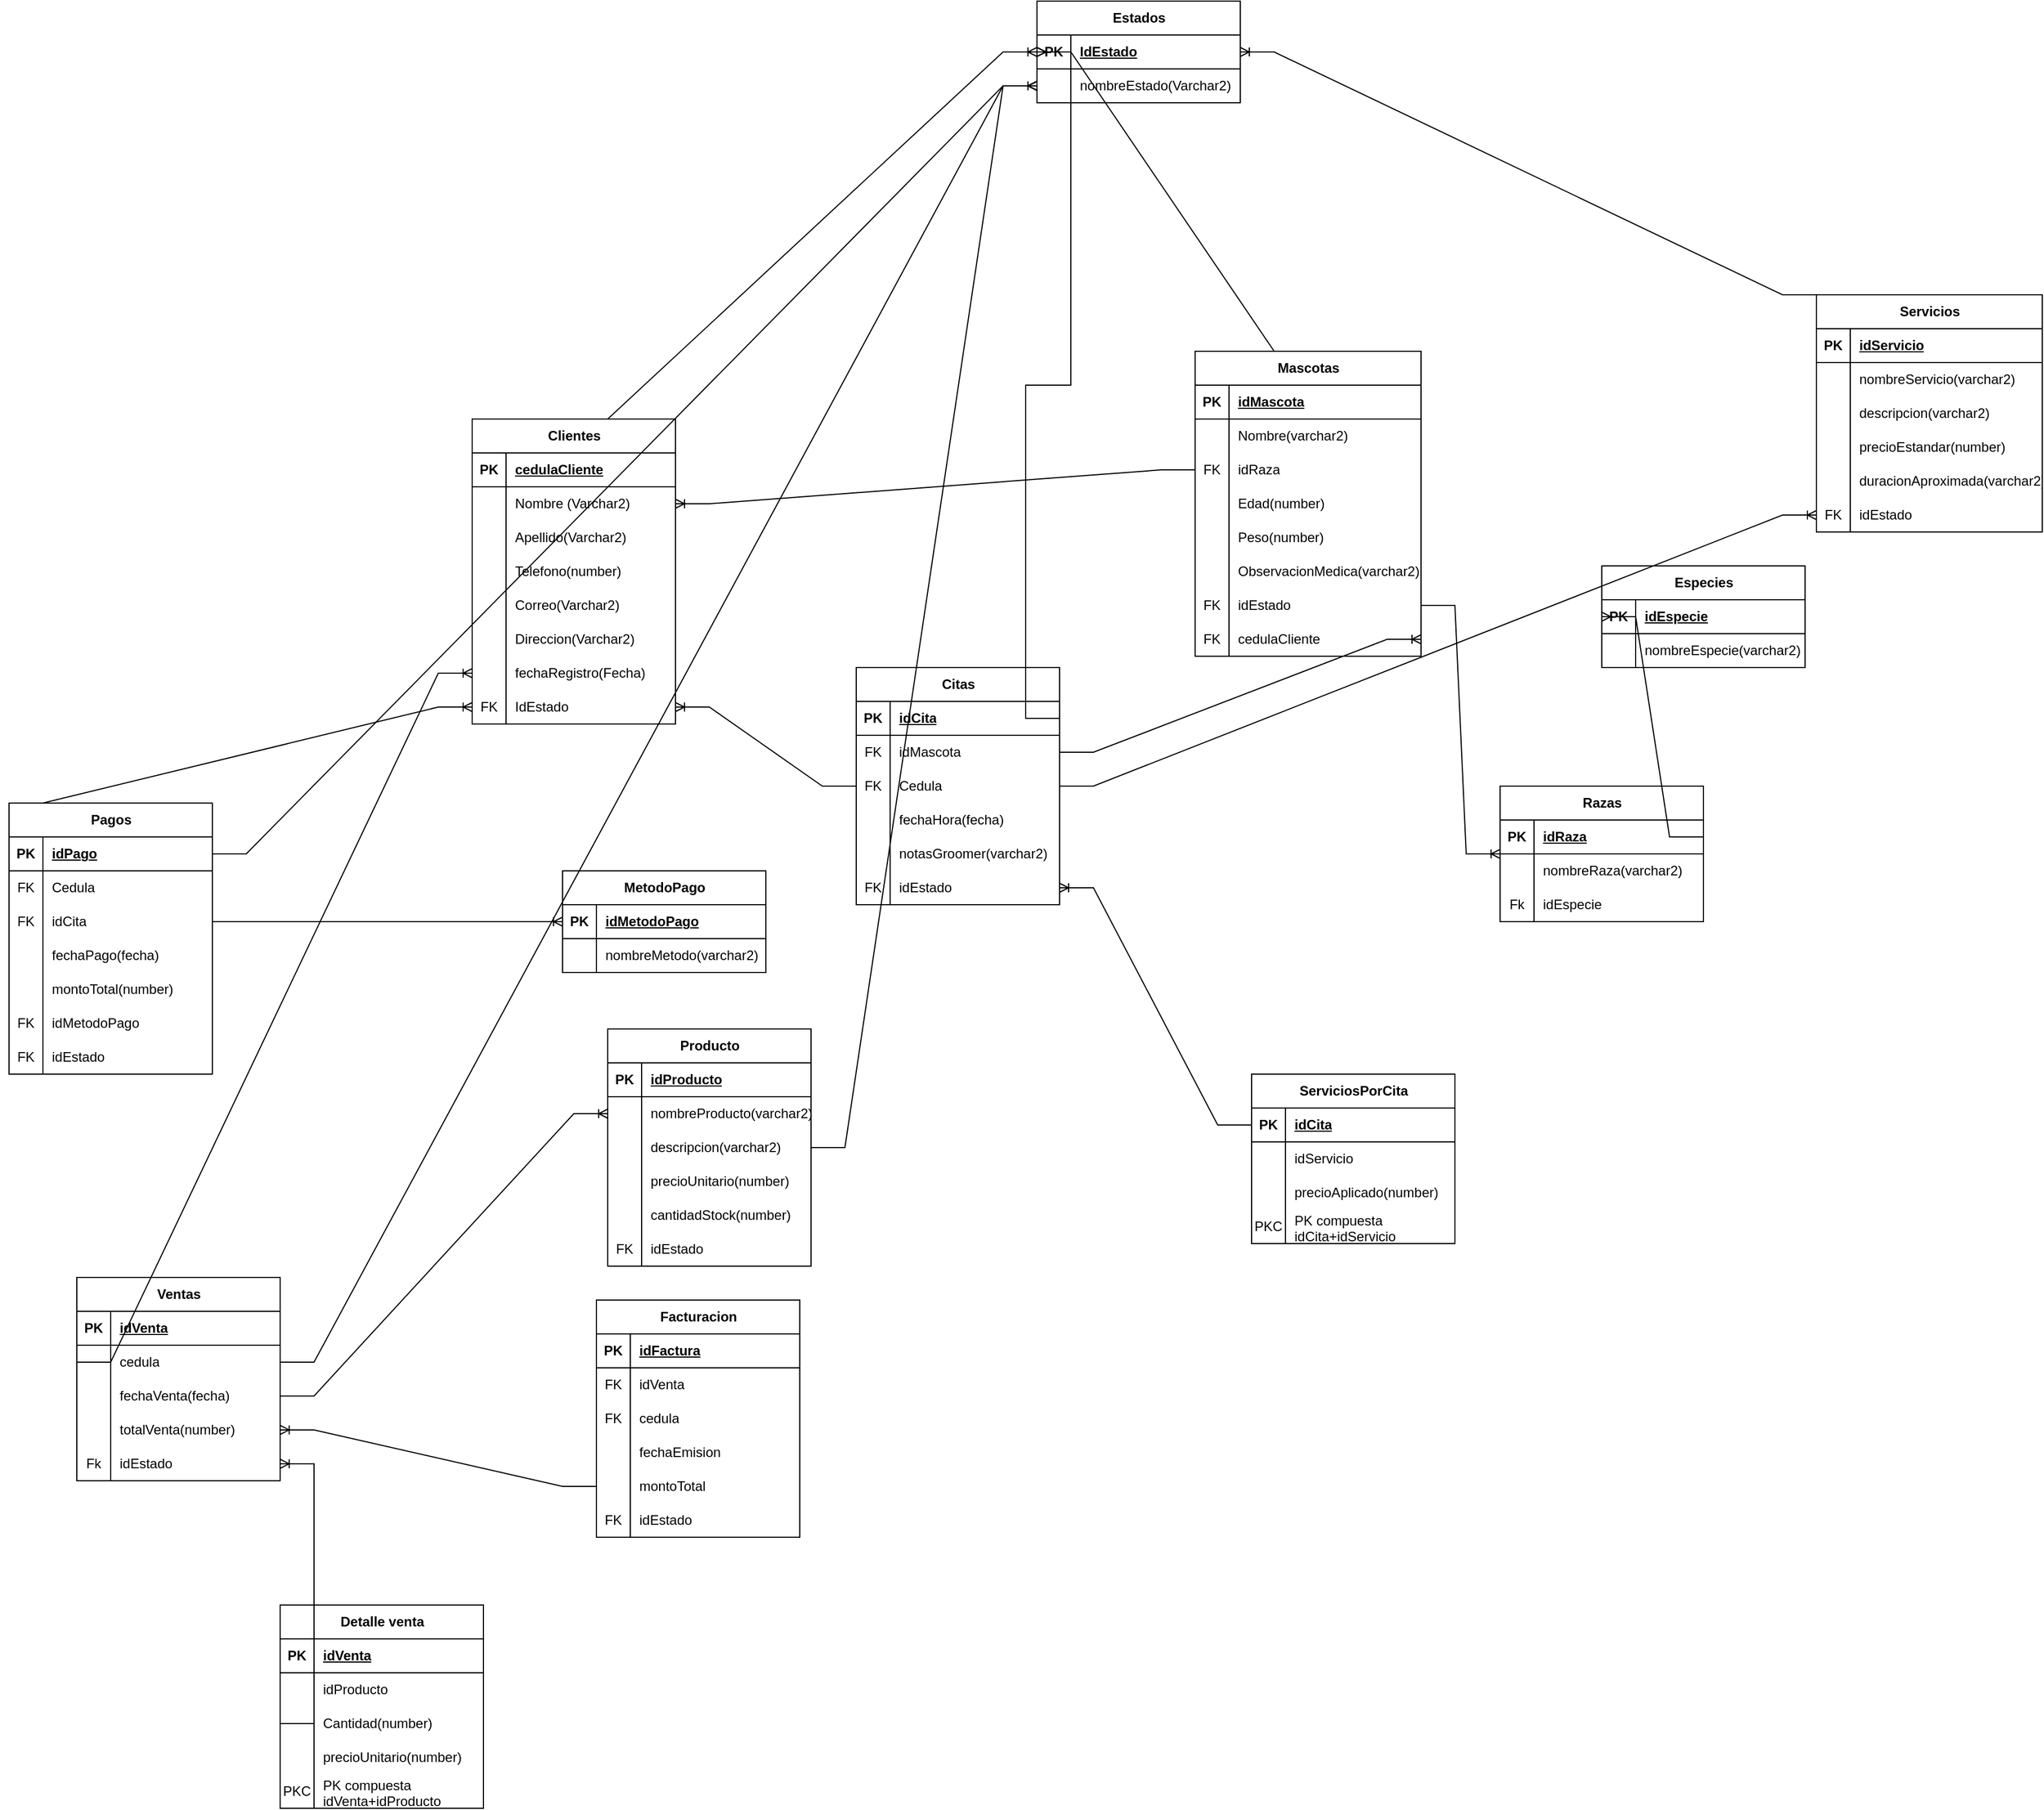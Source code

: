 <mxfile version="27.1.4">
  <diagram name="Página-1" id="At8qwoQdcWWWeZNuwkxy">
    <mxGraphModel dx="2024" dy="1831" grid="1" gridSize="10" guides="1" tooltips="1" connect="1" arrows="1" fold="1" page="1" pageScale="1" pageWidth="827" pageHeight="1169" math="0" shadow="0">
      <root>
        <mxCell id="0" />
        <mxCell id="1" parent="0" />
        <mxCell id="1LivjoERxmAMnU7cf8fu-1" value="Clientes" style="shape=table;startSize=30;container=1;collapsible=1;childLayout=tableLayout;fixedRows=1;rowLines=0;fontStyle=1;align=center;resizeLast=1;html=1;" parent="1" vertex="1">
          <mxGeometry x="-40" y="20" width="180" height="270" as="geometry">
            <mxRectangle x="80" y="41" width="70" height="30" as="alternateBounds" />
          </mxGeometry>
        </mxCell>
        <mxCell id="1LivjoERxmAMnU7cf8fu-2" value="" style="shape=tableRow;horizontal=0;startSize=0;swimlaneHead=0;swimlaneBody=0;fillColor=none;collapsible=0;dropTarget=0;points=[[0,0.5],[1,0.5]];portConstraint=eastwest;top=0;left=0;right=0;bottom=1;" parent="1LivjoERxmAMnU7cf8fu-1" vertex="1">
          <mxGeometry y="30" width="180" height="30" as="geometry" />
        </mxCell>
        <mxCell id="1LivjoERxmAMnU7cf8fu-3" value="PK" style="shape=partialRectangle;connectable=0;fillColor=none;top=0;left=0;bottom=0;right=0;fontStyle=1;overflow=hidden;whiteSpace=wrap;html=1;" parent="1LivjoERxmAMnU7cf8fu-2" vertex="1">
          <mxGeometry width="30" height="30" as="geometry">
            <mxRectangle width="30" height="30" as="alternateBounds" />
          </mxGeometry>
        </mxCell>
        <mxCell id="1LivjoERxmAMnU7cf8fu-4" value="cedulaCliente" style="shape=partialRectangle;connectable=0;fillColor=none;top=0;left=0;bottom=0;right=0;align=left;spacingLeft=6;fontStyle=5;overflow=hidden;whiteSpace=wrap;html=1;" parent="1LivjoERxmAMnU7cf8fu-2" vertex="1">
          <mxGeometry x="30" width="150" height="30" as="geometry">
            <mxRectangle width="150" height="30" as="alternateBounds" />
          </mxGeometry>
        </mxCell>
        <mxCell id="1LivjoERxmAMnU7cf8fu-5" value="" style="shape=tableRow;horizontal=0;startSize=0;swimlaneHead=0;swimlaneBody=0;fillColor=none;collapsible=0;dropTarget=0;points=[[0,0.5],[1,0.5]];portConstraint=eastwest;top=0;left=0;right=0;bottom=0;" parent="1LivjoERxmAMnU7cf8fu-1" vertex="1">
          <mxGeometry y="60" width="180" height="30" as="geometry" />
        </mxCell>
        <mxCell id="1LivjoERxmAMnU7cf8fu-6" value="" style="shape=partialRectangle;connectable=0;fillColor=none;top=0;left=0;bottom=0;right=0;editable=1;overflow=hidden;whiteSpace=wrap;html=1;" parent="1LivjoERxmAMnU7cf8fu-5" vertex="1">
          <mxGeometry width="30" height="30" as="geometry">
            <mxRectangle width="30" height="30" as="alternateBounds" />
          </mxGeometry>
        </mxCell>
        <mxCell id="1LivjoERxmAMnU7cf8fu-7" value="Nombre (Varchar2)" style="shape=partialRectangle;connectable=0;fillColor=none;top=0;left=0;bottom=0;right=0;align=left;spacingLeft=6;overflow=hidden;whiteSpace=wrap;html=1;" parent="1LivjoERxmAMnU7cf8fu-5" vertex="1">
          <mxGeometry x="30" width="150" height="30" as="geometry">
            <mxRectangle width="150" height="30" as="alternateBounds" />
          </mxGeometry>
        </mxCell>
        <mxCell id="1LivjoERxmAMnU7cf8fu-8" value="" style="shape=tableRow;horizontal=0;startSize=0;swimlaneHead=0;swimlaneBody=0;fillColor=none;collapsible=0;dropTarget=0;points=[[0,0.5],[1,0.5]];portConstraint=eastwest;top=0;left=0;right=0;bottom=0;" parent="1LivjoERxmAMnU7cf8fu-1" vertex="1">
          <mxGeometry y="90" width="180" height="30" as="geometry" />
        </mxCell>
        <mxCell id="1LivjoERxmAMnU7cf8fu-9" value="" style="shape=partialRectangle;connectable=0;fillColor=none;top=0;left=0;bottom=0;right=0;editable=1;overflow=hidden;whiteSpace=wrap;html=1;" parent="1LivjoERxmAMnU7cf8fu-8" vertex="1">
          <mxGeometry width="30" height="30" as="geometry">
            <mxRectangle width="30" height="30" as="alternateBounds" />
          </mxGeometry>
        </mxCell>
        <mxCell id="1LivjoERxmAMnU7cf8fu-10" value="Apellido(Varchar2)" style="shape=partialRectangle;connectable=0;fillColor=none;top=0;left=0;bottom=0;right=0;align=left;spacingLeft=6;overflow=hidden;whiteSpace=wrap;html=1;" parent="1LivjoERxmAMnU7cf8fu-8" vertex="1">
          <mxGeometry x="30" width="150" height="30" as="geometry">
            <mxRectangle width="150" height="30" as="alternateBounds" />
          </mxGeometry>
        </mxCell>
        <mxCell id="1LivjoERxmAMnU7cf8fu-11" value="" style="shape=tableRow;horizontal=0;startSize=0;swimlaneHead=0;swimlaneBody=0;fillColor=none;collapsible=0;dropTarget=0;points=[[0,0.5],[1,0.5]];portConstraint=eastwest;top=0;left=0;right=0;bottom=0;" parent="1LivjoERxmAMnU7cf8fu-1" vertex="1">
          <mxGeometry y="120" width="180" height="30" as="geometry" />
        </mxCell>
        <mxCell id="1LivjoERxmAMnU7cf8fu-12" value="" style="shape=partialRectangle;connectable=0;fillColor=none;top=0;left=0;bottom=0;right=0;editable=1;overflow=hidden;whiteSpace=wrap;html=1;" parent="1LivjoERxmAMnU7cf8fu-11" vertex="1">
          <mxGeometry width="30" height="30" as="geometry">
            <mxRectangle width="30" height="30" as="alternateBounds" />
          </mxGeometry>
        </mxCell>
        <mxCell id="1LivjoERxmAMnU7cf8fu-13" value="Telefono(number)" style="shape=partialRectangle;connectable=0;fillColor=none;top=0;left=0;bottom=0;right=0;align=left;spacingLeft=6;overflow=hidden;whiteSpace=wrap;html=1;" parent="1LivjoERxmAMnU7cf8fu-11" vertex="1">
          <mxGeometry x="30" width="150" height="30" as="geometry">
            <mxRectangle width="150" height="30" as="alternateBounds" />
          </mxGeometry>
        </mxCell>
        <mxCell id="TmxAqH1YXKheJLIuon8l-2" style="shape=tableRow;horizontal=0;startSize=0;swimlaneHead=0;swimlaneBody=0;fillColor=none;collapsible=0;dropTarget=0;points=[[0,0.5],[1,0.5]];portConstraint=eastwest;top=0;left=0;right=0;bottom=0;" parent="1LivjoERxmAMnU7cf8fu-1" vertex="1">
          <mxGeometry y="150" width="180" height="30" as="geometry" />
        </mxCell>
        <mxCell id="TmxAqH1YXKheJLIuon8l-3" style="shape=partialRectangle;connectable=0;fillColor=none;top=0;left=0;bottom=0;right=0;editable=1;overflow=hidden;whiteSpace=wrap;html=1;" parent="TmxAqH1YXKheJLIuon8l-2" vertex="1">
          <mxGeometry width="30" height="30" as="geometry">
            <mxRectangle width="30" height="30" as="alternateBounds" />
          </mxGeometry>
        </mxCell>
        <mxCell id="TmxAqH1YXKheJLIuon8l-4" value="Correo(Varchar2)" style="shape=partialRectangle;connectable=0;fillColor=none;top=0;left=0;bottom=0;right=0;align=left;spacingLeft=6;overflow=hidden;whiteSpace=wrap;html=1;" parent="TmxAqH1YXKheJLIuon8l-2" vertex="1">
          <mxGeometry x="30" width="150" height="30" as="geometry">
            <mxRectangle width="150" height="30" as="alternateBounds" />
          </mxGeometry>
        </mxCell>
        <mxCell id="TmxAqH1YXKheJLIuon8l-5" style="shape=tableRow;horizontal=0;startSize=0;swimlaneHead=0;swimlaneBody=0;fillColor=none;collapsible=0;dropTarget=0;points=[[0,0.5],[1,0.5]];portConstraint=eastwest;top=0;left=0;right=0;bottom=0;" parent="1LivjoERxmAMnU7cf8fu-1" vertex="1">
          <mxGeometry y="180" width="180" height="30" as="geometry" />
        </mxCell>
        <mxCell id="TmxAqH1YXKheJLIuon8l-6" style="shape=partialRectangle;connectable=0;fillColor=none;top=0;left=0;bottom=0;right=0;editable=1;overflow=hidden;whiteSpace=wrap;html=1;" parent="TmxAqH1YXKheJLIuon8l-5" vertex="1">
          <mxGeometry width="30" height="30" as="geometry">
            <mxRectangle width="30" height="30" as="alternateBounds" />
          </mxGeometry>
        </mxCell>
        <mxCell id="TmxAqH1YXKheJLIuon8l-7" value="Direccion(Varchar2)" style="shape=partialRectangle;connectable=0;fillColor=none;top=0;left=0;bottom=0;right=0;align=left;spacingLeft=6;overflow=hidden;whiteSpace=wrap;html=1;" parent="TmxAqH1YXKheJLIuon8l-5" vertex="1">
          <mxGeometry x="30" width="150" height="30" as="geometry">
            <mxRectangle width="150" height="30" as="alternateBounds" />
          </mxGeometry>
        </mxCell>
        <mxCell id="TmxAqH1YXKheJLIuon8l-8" style="shape=tableRow;horizontal=0;startSize=0;swimlaneHead=0;swimlaneBody=0;fillColor=none;collapsible=0;dropTarget=0;points=[[0,0.5],[1,0.5]];portConstraint=eastwest;top=0;left=0;right=0;bottom=0;" parent="1LivjoERxmAMnU7cf8fu-1" vertex="1">
          <mxGeometry y="210" width="180" height="30" as="geometry" />
        </mxCell>
        <mxCell id="TmxAqH1YXKheJLIuon8l-9" style="shape=partialRectangle;connectable=0;fillColor=none;top=0;left=0;bottom=0;right=0;editable=1;overflow=hidden;whiteSpace=wrap;html=1;" parent="TmxAqH1YXKheJLIuon8l-8" vertex="1">
          <mxGeometry width="30" height="30" as="geometry">
            <mxRectangle width="30" height="30" as="alternateBounds" />
          </mxGeometry>
        </mxCell>
        <mxCell id="TmxAqH1YXKheJLIuon8l-10" value="fechaRegistro(Fecha)" style="shape=partialRectangle;connectable=0;fillColor=none;top=0;left=0;bottom=0;right=0;align=left;spacingLeft=6;overflow=hidden;whiteSpace=wrap;html=1;" parent="TmxAqH1YXKheJLIuon8l-8" vertex="1">
          <mxGeometry x="30" width="150" height="30" as="geometry">
            <mxRectangle width="150" height="30" as="alternateBounds" />
          </mxGeometry>
        </mxCell>
        <mxCell id="TmxAqH1YXKheJLIuon8l-11" style="shape=tableRow;horizontal=0;startSize=0;swimlaneHead=0;swimlaneBody=0;fillColor=none;collapsible=0;dropTarget=0;points=[[0,0.5],[1,0.5]];portConstraint=eastwest;top=0;left=0;right=0;bottom=0;" parent="1LivjoERxmAMnU7cf8fu-1" vertex="1">
          <mxGeometry y="240" width="180" height="30" as="geometry" />
        </mxCell>
        <mxCell id="TmxAqH1YXKheJLIuon8l-12" value="FK" style="shape=partialRectangle;connectable=0;fillColor=none;top=0;left=0;bottom=0;right=0;editable=1;overflow=hidden;whiteSpace=wrap;html=1;" parent="TmxAqH1YXKheJLIuon8l-11" vertex="1">
          <mxGeometry width="30" height="30" as="geometry">
            <mxRectangle width="30" height="30" as="alternateBounds" />
          </mxGeometry>
        </mxCell>
        <mxCell id="TmxAqH1YXKheJLIuon8l-13" value="IdEstado" style="shape=partialRectangle;connectable=0;fillColor=none;top=0;left=0;bottom=0;right=0;align=left;spacingLeft=6;overflow=hidden;whiteSpace=wrap;html=1;" parent="TmxAqH1YXKheJLIuon8l-11" vertex="1">
          <mxGeometry x="30" width="150" height="30" as="geometry">
            <mxRectangle width="150" height="30" as="alternateBounds" />
          </mxGeometry>
        </mxCell>
        <mxCell id="TmxAqH1YXKheJLIuon8l-14" value="Estados" style="shape=table;startSize=30;container=1;collapsible=1;childLayout=tableLayout;fixedRows=1;rowLines=0;fontStyle=1;align=center;resizeLast=1;html=1;" parent="1" vertex="1">
          <mxGeometry x="460" y="-350" width="180" height="90" as="geometry" />
        </mxCell>
        <mxCell id="TmxAqH1YXKheJLIuon8l-15" value="" style="shape=tableRow;horizontal=0;startSize=0;swimlaneHead=0;swimlaneBody=0;fillColor=none;collapsible=0;dropTarget=0;points=[[0,0.5],[1,0.5]];portConstraint=eastwest;top=0;left=0;right=0;bottom=1;" parent="TmxAqH1YXKheJLIuon8l-14" vertex="1">
          <mxGeometry y="30" width="180" height="30" as="geometry" />
        </mxCell>
        <mxCell id="TmxAqH1YXKheJLIuon8l-16" value="PK" style="shape=partialRectangle;connectable=0;fillColor=none;top=0;left=0;bottom=0;right=0;fontStyle=1;overflow=hidden;whiteSpace=wrap;html=1;" parent="TmxAqH1YXKheJLIuon8l-15" vertex="1">
          <mxGeometry width="30" height="30" as="geometry">
            <mxRectangle width="30" height="30" as="alternateBounds" />
          </mxGeometry>
        </mxCell>
        <mxCell id="TmxAqH1YXKheJLIuon8l-17" value="IdEstado" style="shape=partialRectangle;connectable=0;fillColor=none;top=0;left=0;bottom=0;right=0;align=left;spacingLeft=6;fontStyle=5;overflow=hidden;whiteSpace=wrap;html=1;" parent="TmxAqH1YXKheJLIuon8l-15" vertex="1">
          <mxGeometry x="30" width="150" height="30" as="geometry">
            <mxRectangle width="150" height="30" as="alternateBounds" />
          </mxGeometry>
        </mxCell>
        <mxCell id="TmxAqH1YXKheJLIuon8l-18" value="" style="shape=tableRow;horizontal=0;startSize=0;swimlaneHead=0;swimlaneBody=0;fillColor=none;collapsible=0;dropTarget=0;points=[[0,0.5],[1,0.5]];portConstraint=eastwest;top=0;left=0;right=0;bottom=0;" parent="TmxAqH1YXKheJLIuon8l-14" vertex="1">
          <mxGeometry y="60" width="180" height="30" as="geometry" />
        </mxCell>
        <mxCell id="TmxAqH1YXKheJLIuon8l-19" value="" style="shape=partialRectangle;connectable=0;fillColor=none;top=0;left=0;bottom=0;right=0;editable=1;overflow=hidden;whiteSpace=wrap;html=1;" parent="TmxAqH1YXKheJLIuon8l-18" vertex="1">
          <mxGeometry width="30" height="30" as="geometry">
            <mxRectangle width="30" height="30" as="alternateBounds" />
          </mxGeometry>
        </mxCell>
        <mxCell id="TmxAqH1YXKheJLIuon8l-20" value="nombreEstado(Varchar2)" style="shape=partialRectangle;connectable=0;fillColor=none;top=0;left=0;bottom=0;right=0;align=left;spacingLeft=6;overflow=hidden;whiteSpace=wrap;html=1;" parent="TmxAqH1YXKheJLIuon8l-18" vertex="1">
          <mxGeometry x="30" width="150" height="30" as="geometry">
            <mxRectangle width="150" height="30" as="alternateBounds" />
          </mxGeometry>
        </mxCell>
        <mxCell id="TmxAqH1YXKheJLIuon8l-40" value="Razas" style="shape=table;startSize=30;container=1;collapsible=1;childLayout=tableLayout;fixedRows=1;rowLines=0;fontStyle=1;align=center;resizeLast=1;html=1;" parent="1" vertex="1">
          <mxGeometry x="870" y="345" width="180" height="120" as="geometry" />
        </mxCell>
        <mxCell id="TmxAqH1YXKheJLIuon8l-41" value="" style="shape=tableRow;horizontal=0;startSize=0;swimlaneHead=0;swimlaneBody=0;fillColor=none;collapsible=0;dropTarget=0;points=[[0,0.5],[1,0.5]];portConstraint=eastwest;top=0;left=0;right=0;bottom=1;" parent="TmxAqH1YXKheJLIuon8l-40" vertex="1">
          <mxGeometry y="30" width="180" height="30" as="geometry" />
        </mxCell>
        <mxCell id="TmxAqH1YXKheJLIuon8l-42" value="PK" style="shape=partialRectangle;connectable=0;fillColor=none;top=0;left=0;bottom=0;right=0;fontStyle=1;overflow=hidden;whiteSpace=wrap;html=1;" parent="TmxAqH1YXKheJLIuon8l-41" vertex="1">
          <mxGeometry width="30" height="30" as="geometry">
            <mxRectangle width="30" height="30" as="alternateBounds" />
          </mxGeometry>
        </mxCell>
        <mxCell id="TmxAqH1YXKheJLIuon8l-43" value="idRaza" style="shape=partialRectangle;connectable=0;fillColor=none;top=0;left=0;bottom=0;right=0;align=left;spacingLeft=6;fontStyle=5;overflow=hidden;whiteSpace=wrap;html=1;" parent="TmxAqH1YXKheJLIuon8l-41" vertex="1">
          <mxGeometry x="30" width="150" height="30" as="geometry">
            <mxRectangle width="150" height="30" as="alternateBounds" />
          </mxGeometry>
        </mxCell>
        <mxCell id="TmxAqH1YXKheJLIuon8l-44" value="" style="shape=tableRow;horizontal=0;startSize=0;swimlaneHead=0;swimlaneBody=0;fillColor=none;collapsible=0;dropTarget=0;points=[[0,0.5],[1,0.5]];portConstraint=eastwest;top=0;left=0;right=0;bottom=0;" parent="TmxAqH1YXKheJLIuon8l-40" vertex="1">
          <mxGeometry y="60" width="180" height="30" as="geometry" />
        </mxCell>
        <mxCell id="TmxAqH1YXKheJLIuon8l-45" value="" style="shape=partialRectangle;connectable=0;fillColor=none;top=0;left=0;bottom=0;right=0;editable=1;overflow=hidden;whiteSpace=wrap;html=1;" parent="TmxAqH1YXKheJLIuon8l-44" vertex="1">
          <mxGeometry width="30" height="30" as="geometry">
            <mxRectangle width="30" height="30" as="alternateBounds" />
          </mxGeometry>
        </mxCell>
        <mxCell id="TmxAqH1YXKheJLIuon8l-46" value="nombreRaza(varchar2)" style="shape=partialRectangle;connectable=0;fillColor=none;top=0;left=0;bottom=0;right=0;align=left;spacingLeft=6;overflow=hidden;whiteSpace=wrap;html=1;" parent="TmxAqH1YXKheJLIuon8l-44" vertex="1">
          <mxGeometry x="30" width="150" height="30" as="geometry">
            <mxRectangle width="150" height="30" as="alternateBounds" />
          </mxGeometry>
        </mxCell>
        <mxCell id="TmxAqH1YXKheJLIuon8l-47" value="" style="shape=tableRow;horizontal=0;startSize=0;swimlaneHead=0;swimlaneBody=0;fillColor=none;collapsible=0;dropTarget=0;points=[[0,0.5],[1,0.5]];portConstraint=eastwest;top=0;left=0;right=0;bottom=0;" parent="TmxAqH1YXKheJLIuon8l-40" vertex="1">
          <mxGeometry y="90" width="180" height="30" as="geometry" />
        </mxCell>
        <mxCell id="TmxAqH1YXKheJLIuon8l-48" value="Fk" style="shape=partialRectangle;connectable=0;fillColor=none;top=0;left=0;bottom=0;right=0;editable=1;overflow=hidden;whiteSpace=wrap;html=1;" parent="TmxAqH1YXKheJLIuon8l-47" vertex="1">
          <mxGeometry width="30" height="30" as="geometry">
            <mxRectangle width="30" height="30" as="alternateBounds" />
          </mxGeometry>
        </mxCell>
        <mxCell id="TmxAqH1YXKheJLIuon8l-49" value="idEspecie" style="shape=partialRectangle;connectable=0;fillColor=none;top=0;left=0;bottom=0;right=0;align=left;spacingLeft=6;overflow=hidden;whiteSpace=wrap;html=1;" parent="TmxAqH1YXKheJLIuon8l-47" vertex="1">
          <mxGeometry x="30" width="150" height="30" as="geometry">
            <mxRectangle width="150" height="30" as="alternateBounds" />
          </mxGeometry>
        </mxCell>
        <mxCell id="h9jAdbwR9hfHWpi_Cqc9-1" value="Citas" style="shape=table;startSize=30;container=1;collapsible=1;childLayout=tableLayout;fixedRows=1;rowLines=0;fontStyle=1;align=center;resizeLast=1;html=1;" vertex="1" parent="1">
          <mxGeometry x="300" y="240" width="180" height="210" as="geometry" />
        </mxCell>
        <mxCell id="h9jAdbwR9hfHWpi_Cqc9-2" value="" style="shape=tableRow;horizontal=0;startSize=0;swimlaneHead=0;swimlaneBody=0;fillColor=none;collapsible=0;dropTarget=0;points=[[0,0.5],[1,0.5]];portConstraint=eastwest;top=0;left=0;right=0;bottom=1;" vertex="1" parent="h9jAdbwR9hfHWpi_Cqc9-1">
          <mxGeometry y="30" width="180" height="30" as="geometry" />
        </mxCell>
        <mxCell id="h9jAdbwR9hfHWpi_Cqc9-3" value="PK" style="shape=partialRectangle;connectable=0;fillColor=none;top=0;left=0;bottom=0;right=0;fontStyle=1;overflow=hidden;whiteSpace=wrap;html=1;" vertex="1" parent="h9jAdbwR9hfHWpi_Cqc9-2">
          <mxGeometry width="30" height="30" as="geometry">
            <mxRectangle width="30" height="30" as="alternateBounds" />
          </mxGeometry>
        </mxCell>
        <mxCell id="h9jAdbwR9hfHWpi_Cqc9-4" value="idCita" style="shape=partialRectangle;connectable=0;fillColor=none;top=0;left=0;bottom=0;right=0;align=left;spacingLeft=6;fontStyle=5;overflow=hidden;whiteSpace=wrap;html=1;" vertex="1" parent="h9jAdbwR9hfHWpi_Cqc9-2">
          <mxGeometry x="30" width="150" height="30" as="geometry">
            <mxRectangle width="150" height="30" as="alternateBounds" />
          </mxGeometry>
        </mxCell>
        <mxCell id="h9jAdbwR9hfHWpi_Cqc9-5" value="" style="shape=tableRow;horizontal=0;startSize=0;swimlaneHead=0;swimlaneBody=0;fillColor=none;collapsible=0;dropTarget=0;points=[[0,0.5],[1,0.5]];portConstraint=eastwest;top=0;left=0;right=0;bottom=0;" vertex="1" parent="h9jAdbwR9hfHWpi_Cqc9-1">
          <mxGeometry y="60" width="180" height="30" as="geometry" />
        </mxCell>
        <mxCell id="h9jAdbwR9hfHWpi_Cqc9-6" value="FK" style="shape=partialRectangle;connectable=0;fillColor=none;top=0;left=0;bottom=0;right=0;editable=1;overflow=hidden;whiteSpace=wrap;html=1;" vertex="1" parent="h9jAdbwR9hfHWpi_Cqc9-5">
          <mxGeometry width="30" height="30" as="geometry">
            <mxRectangle width="30" height="30" as="alternateBounds" />
          </mxGeometry>
        </mxCell>
        <mxCell id="h9jAdbwR9hfHWpi_Cqc9-7" value="idMascota" style="shape=partialRectangle;connectable=0;fillColor=none;top=0;left=0;bottom=0;right=0;align=left;spacingLeft=6;overflow=hidden;whiteSpace=wrap;html=1;" vertex="1" parent="h9jAdbwR9hfHWpi_Cqc9-5">
          <mxGeometry x="30" width="150" height="30" as="geometry">
            <mxRectangle width="150" height="30" as="alternateBounds" />
          </mxGeometry>
        </mxCell>
        <mxCell id="h9jAdbwR9hfHWpi_Cqc9-8" value="" style="shape=tableRow;horizontal=0;startSize=0;swimlaneHead=0;swimlaneBody=0;fillColor=none;collapsible=0;dropTarget=0;points=[[0,0.5],[1,0.5]];portConstraint=eastwest;top=0;left=0;right=0;bottom=0;" vertex="1" parent="h9jAdbwR9hfHWpi_Cqc9-1">
          <mxGeometry y="90" width="180" height="30" as="geometry" />
        </mxCell>
        <mxCell id="h9jAdbwR9hfHWpi_Cqc9-9" value="FK" style="shape=partialRectangle;connectable=0;fillColor=none;top=0;left=0;bottom=0;right=0;editable=1;overflow=hidden;whiteSpace=wrap;html=1;" vertex="1" parent="h9jAdbwR9hfHWpi_Cqc9-8">
          <mxGeometry width="30" height="30" as="geometry">
            <mxRectangle width="30" height="30" as="alternateBounds" />
          </mxGeometry>
        </mxCell>
        <mxCell id="h9jAdbwR9hfHWpi_Cqc9-10" value="Cedula" style="shape=partialRectangle;connectable=0;fillColor=none;top=0;left=0;bottom=0;right=0;align=left;spacingLeft=6;overflow=hidden;whiteSpace=wrap;html=1;" vertex="1" parent="h9jAdbwR9hfHWpi_Cqc9-8">
          <mxGeometry x="30" width="150" height="30" as="geometry">
            <mxRectangle width="150" height="30" as="alternateBounds" />
          </mxGeometry>
        </mxCell>
        <mxCell id="h9jAdbwR9hfHWpi_Cqc9-11" value="" style="shape=tableRow;horizontal=0;startSize=0;swimlaneHead=0;swimlaneBody=0;fillColor=none;collapsible=0;dropTarget=0;points=[[0,0.5],[1,0.5]];portConstraint=eastwest;top=0;left=0;right=0;bottom=0;" vertex="1" parent="h9jAdbwR9hfHWpi_Cqc9-1">
          <mxGeometry y="120" width="180" height="30" as="geometry" />
        </mxCell>
        <mxCell id="h9jAdbwR9hfHWpi_Cqc9-12" value="" style="shape=partialRectangle;connectable=0;fillColor=none;top=0;left=0;bottom=0;right=0;editable=1;overflow=hidden;whiteSpace=wrap;html=1;" vertex="1" parent="h9jAdbwR9hfHWpi_Cqc9-11">
          <mxGeometry width="30" height="30" as="geometry">
            <mxRectangle width="30" height="30" as="alternateBounds" />
          </mxGeometry>
        </mxCell>
        <mxCell id="h9jAdbwR9hfHWpi_Cqc9-13" value="fechaHora(fecha)" style="shape=partialRectangle;connectable=0;fillColor=none;top=0;left=0;bottom=0;right=0;align=left;spacingLeft=6;overflow=hidden;whiteSpace=wrap;html=1;" vertex="1" parent="h9jAdbwR9hfHWpi_Cqc9-11">
          <mxGeometry x="30" width="150" height="30" as="geometry">
            <mxRectangle width="150" height="30" as="alternateBounds" />
          </mxGeometry>
        </mxCell>
        <mxCell id="h9jAdbwR9hfHWpi_Cqc9-14" style="shape=tableRow;horizontal=0;startSize=0;swimlaneHead=0;swimlaneBody=0;fillColor=none;collapsible=0;dropTarget=0;points=[[0,0.5],[1,0.5]];portConstraint=eastwest;top=0;left=0;right=0;bottom=0;" vertex="1" parent="h9jAdbwR9hfHWpi_Cqc9-1">
          <mxGeometry y="150" width="180" height="30" as="geometry" />
        </mxCell>
        <mxCell id="h9jAdbwR9hfHWpi_Cqc9-15" style="shape=partialRectangle;connectable=0;fillColor=none;top=0;left=0;bottom=0;right=0;editable=1;overflow=hidden;whiteSpace=wrap;html=1;" vertex="1" parent="h9jAdbwR9hfHWpi_Cqc9-14">
          <mxGeometry width="30" height="30" as="geometry">
            <mxRectangle width="30" height="30" as="alternateBounds" />
          </mxGeometry>
        </mxCell>
        <mxCell id="h9jAdbwR9hfHWpi_Cqc9-16" value="notasGroomer(varchar2)" style="shape=partialRectangle;connectable=0;fillColor=none;top=0;left=0;bottom=0;right=0;align=left;spacingLeft=6;overflow=hidden;whiteSpace=wrap;html=1;" vertex="1" parent="h9jAdbwR9hfHWpi_Cqc9-14">
          <mxGeometry x="30" width="150" height="30" as="geometry">
            <mxRectangle width="150" height="30" as="alternateBounds" />
          </mxGeometry>
        </mxCell>
        <mxCell id="h9jAdbwR9hfHWpi_Cqc9-17" style="shape=tableRow;horizontal=0;startSize=0;swimlaneHead=0;swimlaneBody=0;fillColor=none;collapsible=0;dropTarget=0;points=[[0,0.5],[1,0.5]];portConstraint=eastwest;top=0;left=0;right=0;bottom=0;" vertex="1" parent="h9jAdbwR9hfHWpi_Cqc9-1">
          <mxGeometry y="180" width="180" height="30" as="geometry" />
        </mxCell>
        <mxCell id="h9jAdbwR9hfHWpi_Cqc9-18" value="FK" style="shape=partialRectangle;connectable=0;fillColor=none;top=0;left=0;bottom=0;right=0;editable=1;overflow=hidden;whiteSpace=wrap;html=1;" vertex="1" parent="h9jAdbwR9hfHWpi_Cqc9-17">
          <mxGeometry width="30" height="30" as="geometry">
            <mxRectangle width="30" height="30" as="alternateBounds" />
          </mxGeometry>
        </mxCell>
        <mxCell id="h9jAdbwR9hfHWpi_Cqc9-19" value="idEstado" style="shape=partialRectangle;connectable=0;fillColor=none;top=0;left=0;bottom=0;right=0;align=left;spacingLeft=6;overflow=hidden;whiteSpace=wrap;html=1;" vertex="1" parent="h9jAdbwR9hfHWpi_Cqc9-17">
          <mxGeometry x="30" width="150" height="30" as="geometry">
            <mxRectangle width="150" height="30" as="alternateBounds" />
          </mxGeometry>
        </mxCell>
        <mxCell id="h9jAdbwR9hfHWpi_Cqc9-20" value="Servicios" style="shape=table;startSize=30;container=1;collapsible=1;childLayout=tableLayout;fixedRows=1;rowLines=0;fontStyle=1;align=center;resizeLast=1;html=1;" vertex="1" parent="1">
          <mxGeometry x="1150" y="-90" width="200" height="210" as="geometry" />
        </mxCell>
        <mxCell id="h9jAdbwR9hfHWpi_Cqc9-21" value="" style="shape=tableRow;horizontal=0;startSize=0;swimlaneHead=0;swimlaneBody=0;fillColor=none;collapsible=0;dropTarget=0;points=[[0,0.5],[1,0.5]];portConstraint=eastwest;top=0;left=0;right=0;bottom=1;" vertex="1" parent="h9jAdbwR9hfHWpi_Cqc9-20">
          <mxGeometry y="30" width="200" height="30" as="geometry" />
        </mxCell>
        <mxCell id="h9jAdbwR9hfHWpi_Cqc9-22" value="PK" style="shape=partialRectangle;connectable=0;fillColor=none;top=0;left=0;bottom=0;right=0;fontStyle=1;overflow=hidden;whiteSpace=wrap;html=1;" vertex="1" parent="h9jAdbwR9hfHWpi_Cqc9-21">
          <mxGeometry width="30" height="30" as="geometry">
            <mxRectangle width="30" height="30" as="alternateBounds" />
          </mxGeometry>
        </mxCell>
        <mxCell id="h9jAdbwR9hfHWpi_Cqc9-23" value="idServicio" style="shape=partialRectangle;connectable=0;fillColor=none;top=0;left=0;bottom=0;right=0;align=left;spacingLeft=6;fontStyle=5;overflow=hidden;whiteSpace=wrap;html=1;" vertex="1" parent="h9jAdbwR9hfHWpi_Cqc9-21">
          <mxGeometry x="30" width="170" height="30" as="geometry">
            <mxRectangle width="170" height="30" as="alternateBounds" />
          </mxGeometry>
        </mxCell>
        <mxCell id="h9jAdbwR9hfHWpi_Cqc9-24" value="" style="shape=tableRow;horizontal=0;startSize=0;swimlaneHead=0;swimlaneBody=0;fillColor=none;collapsible=0;dropTarget=0;points=[[0,0.5],[1,0.5]];portConstraint=eastwest;top=0;left=0;right=0;bottom=0;" vertex="1" parent="h9jAdbwR9hfHWpi_Cqc9-20">
          <mxGeometry y="60" width="200" height="30" as="geometry" />
        </mxCell>
        <mxCell id="h9jAdbwR9hfHWpi_Cqc9-25" value="" style="shape=partialRectangle;connectable=0;fillColor=none;top=0;left=0;bottom=0;right=0;editable=1;overflow=hidden;whiteSpace=wrap;html=1;" vertex="1" parent="h9jAdbwR9hfHWpi_Cqc9-24">
          <mxGeometry width="30" height="30" as="geometry">
            <mxRectangle width="30" height="30" as="alternateBounds" />
          </mxGeometry>
        </mxCell>
        <mxCell id="h9jAdbwR9hfHWpi_Cqc9-26" value="nombreServicio(varchar2)" style="shape=partialRectangle;connectable=0;fillColor=none;top=0;left=0;bottom=0;right=0;align=left;spacingLeft=6;overflow=hidden;whiteSpace=wrap;html=1;" vertex="1" parent="h9jAdbwR9hfHWpi_Cqc9-24">
          <mxGeometry x="30" width="170" height="30" as="geometry">
            <mxRectangle width="170" height="30" as="alternateBounds" />
          </mxGeometry>
        </mxCell>
        <mxCell id="h9jAdbwR9hfHWpi_Cqc9-27" value="" style="shape=tableRow;horizontal=0;startSize=0;swimlaneHead=0;swimlaneBody=0;fillColor=none;collapsible=0;dropTarget=0;points=[[0,0.5],[1,0.5]];portConstraint=eastwest;top=0;left=0;right=0;bottom=0;" vertex="1" parent="h9jAdbwR9hfHWpi_Cqc9-20">
          <mxGeometry y="90" width="200" height="30" as="geometry" />
        </mxCell>
        <mxCell id="h9jAdbwR9hfHWpi_Cqc9-28" value="" style="shape=partialRectangle;connectable=0;fillColor=none;top=0;left=0;bottom=0;right=0;editable=1;overflow=hidden;whiteSpace=wrap;html=1;" vertex="1" parent="h9jAdbwR9hfHWpi_Cqc9-27">
          <mxGeometry width="30" height="30" as="geometry">
            <mxRectangle width="30" height="30" as="alternateBounds" />
          </mxGeometry>
        </mxCell>
        <mxCell id="h9jAdbwR9hfHWpi_Cqc9-29" value="descripcion(varchar2)" style="shape=partialRectangle;connectable=0;fillColor=none;top=0;left=0;bottom=0;right=0;align=left;spacingLeft=6;overflow=hidden;whiteSpace=wrap;html=1;" vertex="1" parent="h9jAdbwR9hfHWpi_Cqc9-27">
          <mxGeometry x="30" width="170" height="30" as="geometry">
            <mxRectangle width="170" height="30" as="alternateBounds" />
          </mxGeometry>
        </mxCell>
        <mxCell id="h9jAdbwR9hfHWpi_Cqc9-30" value="" style="shape=tableRow;horizontal=0;startSize=0;swimlaneHead=0;swimlaneBody=0;fillColor=none;collapsible=0;dropTarget=0;points=[[0,0.5],[1,0.5]];portConstraint=eastwest;top=0;left=0;right=0;bottom=0;" vertex="1" parent="h9jAdbwR9hfHWpi_Cqc9-20">
          <mxGeometry y="120" width="200" height="30" as="geometry" />
        </mxCell>
        <mxCell id="h9jAdbwR9hfHWpi_Cqc9-31" value="" style="shape=partialRectangle;connectable=0;fillColor=none;top=0;left=0;bottom=0;right=0;editable=1;overflow=hidden;whiteSpace=wrap;html=1;" vertex="1" parent="h9jAdbwR9hfHWpi_Cqc9-30">
          <mxGeometry width="30" height="30" as="geometry">
            <mxRectangle width="30" height="30" as="alternateBounds" />
          </mxGeometry>
        </mxCell>
        <mxCell id="h9jAdbwR9hfHWpi_Cqc9-32" value="precioEstandar(number)" style="shape=partialRectangle;connectable=0;fillColor=none;top=0;left=0;bottom=0;right=0;align=left;spacingLeft=6;overflow=hidden;whiteSpace=wrap;html=1;" vertex="1" parent="h9jAdbwR9hfHWpi_Cqc9-30">
          <mxGeometry x="30" width="170" height="30" as="geometry">
            <mxRectangle width="170" height="30" as="alternateBounds" />
          </mxGeometry>
        </mxCell>
        <mxCell id="h9jAdbwR9hfHWpi_Cqc9-33" style="shape=tableRow;horizontal=0;startSize=0;swimlaneHead=0;swimlaneBody=0;fillColor=none;collapsible=0;dropTarget=0;points=[[0,0.5],[1,0.5]];portConstraint=eastwest;top=0;left=0;right=0;bottom=0;" vertex="1" parent="h9jAdbwR9hfHWpi_Cqc9-20">
          <mxGeometry y="150" width="200" height="30" as="geometry" />
        </mxCell>
        <mxCell id="h9jAdbwR9hfHWpi_Cqc9-34" style="shape=partialRectangle;connectable=0;fillColor=none;top=0;left=0;bottom=0;right=0;editable=1;overflow=hidden;whiteSpace=wrap;html=1;" vertex="1" parent="h9jAdbwR9hfHWpi_Cqc9-33">
          <mxGeometry width="30" height="30" as="geometry">
            <mxRectangle width="30" height="30" as="alternateBounds" />
          </mxGeometry>
        </mxCell>
        <mxCell id="h9jAdbwR9hfHWpi_Cqc9-35" value="duracionAproximada(varchar2)" style="shape=partialRectangle;connectable=0;fillColor=none;top=0;left=0;bottom=0;right=0;align=left;spacingLeft=6;overflow=hidden;whiteSpace=wrap;html=1;" vertex="1" parent="h9jAdbwR9hfHWpi_Cqc9-33">
          <mxGeometry x="30" width="170" height="30" as="geometry">
            <mxRectangle width="170" height="30" as="alternateBounds" />
          </mxGeometry>
        </mxCell>
        <mxCell id="h9jAdbwR9hfHWpi_Cqc9-36" style="shape=tableRow;horizontal=0;startSize=0;swimlaneHead=0;swimlaneBody=0;fillColor=none;collapsible=0;dropTarget=0;points=[[0,0.5],[1,0.5]];portConstraint=eastwest;top=0;left=0;right=0;bottom=0;" vertex="1" parent="h9jAdbwR9hfHWpi_Cqc9-20">
          <mxGeometry y="180" width="200" height="30" as="geometry" />
        </mxCell>
        <mxCell id="h9jAdbwR9hfHWpi_Cqc9-37" value="FK" style="shape=partialRectangle;connectable=0;fillColor=none;top=0;left=0;bottom=0;right=0;editable=1;overflow=hidden;whiteSpace=wrap;html=1;" vertex="1" parent="h9jAdbwR9hfHWpi_Cqc9-36">
          <mxGeometry width="30" height="30" as="geometry">
            <mxRectangle width="30" height="30" as="alternateBounds" />
          </mxGeometry>
        </mxCell>
        <mxCell id="h9jAdbwR9hfHWpi_Cqc9-38" value="idEstado" style="shape=partialRectangle;connectable=0;fillColor=none;top=0;left=0;bottom=0;right=0;align=left;spacingLeft=6;overflow=hidden;whiteSpace=wrap;html=1;" vertex="1" parent="h9jAdbwR9hfHWpi_Cqc9-36">
          <mxGeometry x="30" width="170" height="30" as="geometry">
            <mxRectangle width="170" height="30" as="alternateBounds" />
          </mxGeometry>
        </mxCell>
        <mxCell id="h9jAdbwR9hfHWpi_Cqc9-39" value="ServiciosPorCita" style="shape=table;startSize=30;container=1;collapsible=1;childLayout=tableLayout;fixedRows=1;rowLines=0;fontStyle=1;align=center;resizeLast=1;html=1;" vertex="1" parent="1">
          <mxGeometry x="650" y="600" width="180" height="150" as="geometry" />
        </mxCell>
        <mxCell id="h9jAdbwR9hfHWpi_Cqc9-40" value="" style="shape=tableRow;horizontal=0;startSize=0;swimlaneHead=0;swimlaneBody=0;fillColor=none;collapsible=0;dropTarget=0;points=[[0,0.5],[1,0.5]];portConstraint=eastwest;top=0;left=0;right=0;bottom=1;" vertex="1" parent="h9jAdbwR9hfHWpi_Cqc9-39">
          <mxGeometry y="30" width="180" height="30" as="geometry" />
        </mxCell>
        <mxCell id="h9jAdbwR9hfHWpi_Cqc9-41" value="PK" style="shape=partialRectangle;connectable=0;fillColor=none;top=0;left=0;bottom=0;right=0;fontStyle=1;overflow=hidden;whiteSpace=wrap;html=1;" vertex="1" parent="h9jAdbwR9hfHWpi_Cqc9-40">
          <mxGeometry width="30" height="30" as="geometry">
            <mxRectangle width="30" height="30" as="alternateBounds" />
          </mxGeometry>
        </mxCell>
        <mxCell id="h9jAdbwR9hfHWpi_Cqc9-42" value="idCita" style="shape=partialRectangle;connectable=0;fillColor=none;top=0;left=0;bottom=0;right=0;align=left;spacingLeft=6;fontStyle=5;overflow=hidden;whiteSpace=wrap;html=1;" vertex="1" parent="h9jAdbwR9hfHWpi_Cqc9-40">
          <mxGeometry x="30" width="150" height="30" as="geometry">
            <mxRectangle width="150" height="30" as="alternateBounds" />
          </mxGeometry>
        </mxCell>
        <mxCell id="h9jAdbwR9hfHWpi_Cqc9-43" value="" style="shape=tableRow;horizontal=0;startSize=0;swimlaneHead=0;swimlaneBody=0;fillColor=none;collapsible=0;dropTarget=0;points=[[0,0.5],[1,0.5]];portConstraint=eastwest;top=0;left=0;right=0;bottom=0;" vertex="1" parent="h9jAdbwR9hfHWpi_Cqc9-39">
          <mxGeometry y="60" width="180" height="30" as="geometry" />
        </mxCell>
        <mxCell id="h9jAdbwR9hfHWpi_Cqc9-44" value="" style="shape=partialRectangle;connectable=0;fillColor=none;top=0;left=0;bottom=0;right=0;editable=1;overflow=hidden;whiteSpace=wrap;html=1;" vertex="1" parent="h9jAdbwR9hfHWpi_Cqc9-43">
          <mxGeometry width="30" height="30" as="geometry">
            <mxRectangle width="30" height="30" as="alternateBounds" />
          </mxGeometry>
        </mxCell>
        <mxCell id="h9jAdbwR9hfHWpi_Cqc9-45" value="idServicio" style="shape=partialRectangle;connectable=0;fillColor=none;top=0;left=0;bottom=0;right=0;align=left;spacingLeft=6;overflow=hidden;whiteSpace=wrap;html=1;" vertex="1" parent="h9jAdbwR9hfHWpi_Cqc9-43">
          <mxGeometry x="30" width="150" height="30" as="geometry">
            <mxRectangle width="150" height="30" as="alternateBounds" />
          </mxGeometry>
        </mxCell>
        <mxCell id="h9jAdbwR9hfHWpi_Cqc9-46" value="" style="shape=tableRow;horizontal=0;startSize=0;swimlaneHead=0;swimlaneBody=0;fillColor=none;collapsible=0;dropTarget=0;points=[[0,0.5],[1,0.5]];portConstraint=eastwest;top=0;left=0;right=0;bottom=0;" vertex="1" parent="h9jAdbwR9hfHWpi_Cqc9-39">
          <mxGeometry y="90" width="180" height="30" as="geometry" />
        </mxCell>
        <mxCell id="h9jAdbwR9hfHWpi_Cqc9-47" value="" style="shape=partialRectangle;connectable=0;fillColor=none;top=0;left=0;bottom=0;right=0;editable=1;overflow=hidden;whiteSpace=wrap;html=1;" vertex="1" parent="h9jAdbwR9hfHWpi_Cqc9-46">
          <mxGeometry width="30" height="30" as="geometry">
            <mxRectangle width="30" height="30" as="alternateBounds" />
          </mxGeometry>
        </mxCell>
        <mxCell id="h9jAdbwR9hfHWpi_Cqc9-48" value="precioAplicado(number)" style="shape=partialRectangle;connectable=0;fillColor=none;top=0;left=0;bottom=0;right=0;align=left;spacingLeft=6;overflow=hidden;whiteSpace=wrap;html=1;" vertex="1" parent="h9jAdbwR9hfHWpi_Cqc9-46">
          <mxGeometry x="30" width="150" height="30" as="geometry">
            <mxRectangle width="150" height="30" as="alternateBounds" />
          </mxGeometry>
        </mxCell>
        <mxCell id="h9jAdbwR9hfHWpi_Cqc9-49" value="" style="shape=tableRow;horizontal=0;startSize=0;swimlaneHead=0;swimlaneBody=0;fillColor=none;collapsible=0;dropTarget=0;points=[[0,0.5],[1,0.5]];portConstraint=eastwest;top=0;left=0;right=0;bottom=0;" vertex="1" parent="h9jAdbwR9hfHWpi_Cqc9-39">
          <mxGeometry y="120" width="180" height="30" as="geometry" />
        </mxCell>
        <mxCell id="h9jAdbwR9hfHWpi_Cqc9-50" value="PKC" style="shape=partialRectangle;connectable=0;fillColor=none;top=0;left=0;bottom=0;right=0;editable=1;overflow=hidden;whiteSpace=wrap;html=1;" vertex="1" parent="h9jAdbwR9hfHWpi_Cqc9-49">
          <mxGeometry width="30" height="30" as="geometry">
            <mxRectangle width="30" height="30" as="alternateBounds" />
          </mxGeometry>
        </mxCell>
        <mxCell id="h9jAdbwR9hfHWpi_Cqc9-51" value="PK compuesta idCita+idServicio" style="shape=partialRectangle;connectable=0;fillColor=none;top=0;left=0;bottom=0;right=0;align=left;spacingLeft=6;overflow=hidden;whiteSpace=wrap;html=1;" vertex="1" parent="h9jAdbwR9hfHWpi_Cqc9-49">
          <mxGeometry x="30" width="150" height="30" as="geometry">
            <mxRectangle width="150" height="30" as="alternateBounds" />
          </mxGeometry>
        </mxCell>
        <mxCell id="h9jAdbwR9hfHWpi_Cqc9-52" value="Pagos" style="shape=table;startSize=30;container=1;collapsible=1;childLayout=tableLayout;fixedRows=1;rowLines=0;fontStyle=1;align=center;resizeLast=1;html=1;" vertex="1" parent="1">
          <mxGeometry x="-450" y="360" width="180" height="240" as="geometry" />
        </mxCell>
        <mxCell id="h9jAdbwR9hfHWpi_Cqc9-53" value="" style="shape=tableRow;horizontal=0;startSize=0;swimlaneHead=0;swimlaneBody=0;fillColor=none;collapsible=0;dropTarget=0;points=[[0,0.5],[1,0.5]];portConstraint=eastwest;top=0;left=0;right=0;bottom=1;" vertex="1" parent="h9jAdbwR9hfHWpi_Cqc9-52">
          <mxGeometry y="30" width="180" height="30" as="geometry" />
        </mxCell>
        <mxCell id="h9jAdbwR9hfHWpi_Cqc9-54" value="PK" style="shape=partialRectangle;connectable=0;fillColor=none;top=0;left=0;bottom=0;right=0;fontStyle=1;overflow=hidden;whiteSpace=wrap;html=1;" vertex="1" parent="h9jAdbwR9hfHWpi_Cqc9-53">
          <mxGeometry width="30" height="30" as="geometry">
            <mxRectangle width="30" height="30" as="alternateBounds" />
          </mxGeometry>
        </mxCell>
        <mxCell id="h9jAdbwR9hfHWpi_Cqc9-55" value="idPago" style="shape=partialRectangle;connectable=0;fillColor=none;top=0;left=0;bottom=0;right=0;align=left;spacingLeft=6;fontStyle=5;overflow=hidden;whiteSpace=wrap;html=1;" vertex="1" parent="h9jAdbwR9hfHWpi_Cqc9-53">
          <mxGeometry x="30" width="150" height="30" as="geometry">
            <mxRectangle width="150" height="30" as="alternateBounds" />
          </mxGeometry>
        </mxCell>
        <mxCell id="h9jAdbwR9hfHWpi_Cqc9-56" value="" style="shape=tableRow;horizontal=0;startSize=0;swimlaneHead=0;swimlaneBody=0;fillColor=none;collapsible=0;dropTarget=0;points=[[0,0.5],[1,0.5]];portConstraint=eastwest;top=0;left=0;right=0;bottom=0;" vertex="1" parent="h9jAdbwR9hfHWpi_Cqc9-52">
          <mxGeometry y="60" width="180" height="30" as="geometry" />
        </mxCell>
        <mxCell id="h9jAdbwR9hfHWpi_Cqc9-57" value="FK" style="shape=partialRectangle;connectable=0;fillColor=none;top=0;left=0;bottom=0;right=0;editable=1;overflow=hidden;whiteSpace=wrap;html=1;" vertex="1" parent="h9jAdbwR9hfHWpi_Cqc9-56">
          <mxGeometry width="30" height="30" as="geometry">
            <mxRectangle width="30" height="30" as="alternateBounds" />
          </mxGeometry>
        </mxCell>
        <mxCell id="h9jAdbwR9hfHWpi_Cqc9-58" value="Cedula" style="shape=partialRectangle;connectable=0;fillColor=none;top=0;left=0;bottom=0;right=0;align=left;spacingLeft=6;overflow=hidden;whiteSpace=wrap;html=1;" vertex="1" parent="h9jAdbwR9hfHWpi_Cqc9-56">
          <mxGeometry x="30" width="150" height="30" as="geometry">
            <mxRectangle width="150" height="30" as="alternateBounds" />
          </mxGeometry>
        </mxCell>
        <mxCell id="h9jAdbwR9hfHWpi_Cqc9-59" value="" style="shape=tableRow;horizontal=0;startSize=0;swimlaneHead=0;swimlaneBody=0;fillColor=none;collapsible=0;dropTarget=0;points=[[0,0.5],[1,0.5]];portConstraint=eastwest;top=0;left=0;right=0;bottom=0;" vertex="1" parent="h9jAdbwR9hfHWpi_Cqc9-52">
          <mxGeometry y="90" width="180" height="30" as="geometry" />
        </mxCell>
        <mxCell id="h9jAdbwR9hfHWpi_Cqc9-60" value="FK" style="shape=partialRectangle;connectable=0;fillColor=none;top=0;left=0;bottom=0;right=0;editable=1;overflow=hidden;whiteSpace=wrap;html=1;" vertex="1" parent="h9jAdbwR9hfHWpi_Cqc9-59">
          <mxGeometry width="30" height="30" as="geometry">
            <mxRectangle width="30" height="30" as="alternateBounds" />
          </mxGeometry>
        </mxCell>
        <mxCell id="h9jAdbwR9hfHWpi_Cqc9-61" value="idCita" style="shape=partialRectangle;connectable=0;fillColor=none;top=0;left=0;bottom=0;right=0;align=left;spacingLeft=6;overflow=hidden;whiteSpace=wrap;html=1;" vertex="1" parent="h9jAdbwR9hfHWpi_Cqc9-59">
          <mxGeometry x="30" width="150" height="30" as="geometry">
            <mxRectangle width="150" height="30" as="alternateBounds" />
          </mxGeometry>
        </mxCell>
        <mxCell id="h9jAdbwR9hfHWpi_Cqc9-62" value="" style="shape=tableRow;horizontal=0;startSize=0;swimlaneHead=0;swimlaneBody=0;fillColor=none;collapsible=0;dropTarget=0;points=[[0,0.5],[1,0.5]];portConstraint=eastwest;top=0;left=0;right=0;bottom=0;" vertex="1" parent="h9jAdbwR9hfHWpi_Cqc9-52">
          <mxGeometry y="120" width="180" height="30" as="geometry" />
        </mxCell>
        <mxCell id="h9jAdbwR9hfHWpi_Cqc9-63" value="" style="shape=partialRectangle;connectable=0;fillColor=none;top=0;left=0;bottom=0;right=0;editable=1;overflow=hidden;whiteSpace=wrap;html=1;" vertex="1" parent="h9jAdbwR9hfHWpi_Cqc9-62">
          <mxGeometry width="30" height="30" as="geometry">
            <mxRectangle width="30" height="30" as="alternateBounds" />
          </mxGeometry>
        </mxCell>
        <mxCell id="h9jAdbwR9hfHWpi_Cqc9-64" value="fechaPago(fecha)" style="shape=partialRectangle;connectable=0;fillColor=none;top=0;left=0;bottom=0;right=0;align=left;spacingLeft=6;overflow=hidden;whiteSpace=wrap;html=1;" vertex="1" parent="h9jAdbwR9hfHWpi_Cqc9-62">
          <mxGeometry x="30" width="150" height="30" as="geometry">
            <mxRectangle width="150" height="30" as="alternateBounds" />
          </mxGeometry>
        </mxCell>
        <mxCell id="h9jAdbwR9hfHWpi_Cqc9-65" style="shape=tableRow;horizontal=0;startSize=0;swimlaneHead=0;swimlaneBody=0;fillColor=none;collapsible=0;dropTarget=0;points=[[0,0.5],[1,0.5]];portConstraint=eastwest;top=0;left=0;right=0;bottom=0;" vertex="1" parent="h9jAdbwR9hfHWpi_Cqc9-52">
          <mxGeometry y="150" width="180" height="30" as="geometry" />
        </mxCell>
        <mxCell id="h9jAdbwR9hfHWpi_Cqc9-66" style="shape=partialRectangle;connectable=0;fillColor=none;top=0;left=0;bottom=0;right=0;editable=1;overflow=hidden;whiteSpace=wrap;html=1;" vertex="1" parent="h9jAdbwR9hfHWpi_Cqc9-65">
          <mxGeometry width="30" height="30" as="geometry">
            <mxRectangle width="30" height="30" as="alternateBounds" />
          </mxGeometry>
        </mxCell>
        <mxCell id="h9jAdbwR9hfHWpi_Cqc9-67" value="montoTotal(number)" style="shape=partialRectangle;connectable=0;fillColor=none;top=0;left=0;bottom=0;right=0;align=left;spacingLeft=6;overflow=hidden;whiteSpace=wrap;html=1;" vertex="1" parent="h9jAdbwR9hfHWpi_Cqc9-65">
          <mxGeometry x="30" width="150" height="30" as="geometry">
            <mxRectangle width="150" height="30" as="alternateBounds" />
          </mxGeometry>
        </mxCell>
        <mxCell id="h9jAdbwR9hfHWpi_Cqc9-68" style="shape=tableRow;horizontal=0;startSize=0;swimlaneHead=0;swimlaneBody=0;fillColor=none;collapsible=0;dropTarget=0;points=[[0,0.5],[1,0.5]];portConstraint=eastwest;top=0;left=0;right=0;bottom=0;" vertex="1" parent="h9jAdbwR9hfHWpi_Cqc9-52">
          <mxGeometry y="180" width="180" height="30" as="geometry" />
        </mxCell>
        <mxCell id="h9jAdbwR9hfHWpi_Cqc9-69" value="FK" style="shape=partialRectangle;connectable=0;fillColor=none;top=0;left=0;bottom=0;right=0;editable=1;overflow=hidden;whiteSpace=wrap;html=1;" vertex="1" parent="h9jAdbwR9hfHWpi_Cqc9-68">
          <mxGeometry width="30" height="30" as="geometry">
            <mxRectangle width="30" height="30" as="alternateBounds" />
          </mxGeometry>
        </mxCell>
        <mxCell id="h9jAdbwR9hfHWpi_Cqc9-70" value="idMetodoPago" style="shape=partialRectangle;connectable=0;fillColor=none;top=0;left=0;bottom=0;right=0;align=left;spacingLeft=6;overflow=hidden;whiteSpace=wrap;html=1;" vertex="1" parent="h9jAdbwR9hfHWpi_Cqc9-68">
          <mxGeometry x="30" width="150" height="30" as="geometry">
            <mxRectangle width="150" height="30" as="alternateBounds" />
          </mxGeometry>
        </mxCell>
        <mxCell id="h9jAdbwR9hfHWpi_Cqc9-71" style="shape=tableRow;horizontal=0;startSize=0;swimlaneHead=0;swimlaneBody=0;fillColor=none;collapsible=0;dropTarget=0;points=[[0,0.5],[1,0.5]];portConstraint=eastwest;top=0;left=0;right=0;bottom=0;" vertex="1" parent="h9jAdbwR9hfHWpi_Cqc9-52">
          <mxGeometry y="210" width="180" height="30" as="geometry" />
        </mxCell>
        <mxCell id="h9jAdbwR9hfHWpi_Cqc9-72" value="FK" style="shape=partialRectangle;connectable=0;fillColor=none;top=0;left=0;bottom=0;right=0;editable=1;overflow=hidden;whiteSpace=wrap;html=1;" vertex="1" parent="h9jAdbwR9hfHWpi_Cqc9-71">
          <mxGeometry width="30" height="30" as="geometry">
            <mxRectangle width="30" height="30" as="alternateBounds" />
          </mxGeometry>
        </mxCell>
        <mxCell id="h9jAdbwR9hfHWpi_Cqc9-73" value="idEstado" style="shape=partialRectangle;connectable=0;fillColor=none;top=0;left=0;bottom=0;right=0;align=left;spacingLeft=6;overflow=hidden;whiteSpace=wrap;html=1;" vertex="1" parent="h9jAdbwR9hfHWpi_Cqc9-71">
          <mxGeometry x="30" width="150" height="30" as="geometry">
            <mxRectangle width="150" height="30" as="alternateBounds" />
          </mxGeometry>
        </mxCell>
        <mxCell id="h9jAdbwR9hfHWpi_Cqc9-74" value="MetodoPago" style="shape=table;startSize=30;container=1;collapsible=1;childLayout=tableLayout;fixedRows=1;rowLines=0;fontStyle=1;align=center;resizeLast=1;html=1;" vertex="1" parent="1">
          <mxGeometry x="40" y="420" width="180" height="90" as="geometry" />
        </mxCell>
        <mxCell id="h9jAdbwR9hfHWpi_Cqc9-75" value="" style="shape=tableRow;horizontal=0;startSize=0;swimlaneHead=0;swimlaneBody=0;fillColor=none;collapsible=0;dropTarget=0;points=[[0,0.5],[1,0.5]];portConstraint=eastwest;top=0;left=0;right=0;bottom=1;" vertex="1" parent="h9jAdbwR9hfHWpi_Cqc9-74">
          <mxGeometry y="30" width="180" height="30" as="geometry" />
        </mxCell>
        <mxCell id="h9jAdbwR9hfHWpi_Cqc9-76" value="PK" style="shape=partialRectangle;connectable=0;fillColor=none;top=0;left=0;bottom=0;right=0;fontStyle=1;overflow=hidden;whiteSpace=wrap;html=1;" vertex="1" parent="h9jAdbwR9hfHWpi_Cqc9-75">
          <mxGeometry width="30" height="30" as="geometry">
            <mxRectangle width="30" height="30" as="alternateBounds" />
          </mxGeometry>
        </mxCell>
        <mxCell id="h9jAdbwR9hfHWpi_Cqc9-77" value="idMetodoPago" style="shape=partialRectangle;connectable=0;fillColor=none;top=0;left=0;bottom=0;right=0;align=left;spacingLeft=6;fontStyle=5;overflow=hidden;whiteSpace=wrap;html=1;" vertex="1" parent="h9jAdbwR9hfHWpi_Cqc9-75">
          <mxGeometry x="30" width="150" height="30" as="geometry">
            <mxRectangle width="150" height="30" as="alternateBounds" />
          </mxGeometry>
        </mxCell>
        <mxCell id="h9jAdbwR9hfHWpi_Cqc9-78" value="" style="shape=tableRow;horizontal=0;startSize=0;swimlaneHead=0;swimlaneBody=0;fillColor=none;collapsible=0;dropTarget=0;points=[[0,0.5],[1,0.5]];portConstraint=eastwest;top=0;left=0;right=0;bottom=0;" vertex="1" parent="h9jAdbwR9hfHWpi_Cqc9-74">
          <mxGeometry y="60" width="180" height="30" as="geometry" />
        </mxCell>
        <mxCell id="h9jAdbwR9hfHWpi_Cqc9-79" value="" style="shape=partialRectangle;connectable=0;fillColor=none;top=0;left=0;bottom=0;right=0;editable=1;overflow=hidden;whiteSpace=wrap;html=1;" vertex="1" parent="h9jAdbwR9hfHWpi_Cqc9-78">
          <mxGeometry width="30" height="30" as="geometry">
            <mxRectangle width="30" height="30" as="alternateBounds" />
          </mxGeometry>
        </mxCell>
        <mxCell id="h9jAdbwR9hfHWpi_Cqc9-80" value="nombreMetodo(varchar2)" style="shape=partialRectangle;connectable=0;fillColor=none;top=0;left=0;bottom=0;right=0;align=left;spacingLeft=6;overflow=hidden;whiteSpace=wrap;html=1;" vertex="1" parent="h9jAdbwR9hfHWpi_Cqc9-78">
          <mxGeometry x="30" width="150" height="30" as="geometry">
            <mxRectangle width="150" height="30" as="alternateBounds" />
          </mxGeometry>
        </mxCell>
        <mxCell id="h9jAdbwR9hfHWpi_Cqc9-87" value="Producto" style="shape=table;startSize=30;container=1;collapsible=1;childLayout=tableLayout;fixedRows=1;rowLines=0;fontStyle=1;align=center;resizeLast=1;html=1;" vertex="1" parent="1">
          <mxGeometry x="80" y="560" width="180" height="210" as="geometry" />
        </mxCell>
        <mxCell id="h9jAdbwR9hfHWpi_Cqc9-88" value="" style="shape=tableRow;horizontal=0;startSize=0;swimlaneHead=0;swimlaneBody=0;fillColor=none;collapsible=0;dropTarget=0;points=[[0,0.5],[1,0.5]];portConstraint=eastwest;top=0;left=0;right=0;bottom=1;" vertex="1" parent="h9jAdbwR9hfHWpi_Cqc9-87">
          <mxGeometry y="30" width="180" height="30" as="geometry" />
        </mxCell>
        <mxCell id="h9jAdbwR9hfHWpi_Cqc9-89" value="PK" style="shape=partialRectangle;connectable=0;fillColor=none;top=0;left=0;bottom=0;right=0;fontStyle=1;overflow=hidden;whiteSpace=wrap;html=1;" vertex="1" parent="h9jAdbwR9hfHWpi_Cqc9-88">
          <mxGeometry width="30" height="30" as="geometry">
            <mxRectangle width="30" height="30" as="alternateBounds" />
          </mxGeometry>
        </mxCell>
        <mxCell id="h9jAdbwR9hfHWpi_Cqc9-90" value="idProducto" style="shape=partialRectangle;connectable=0;fillColor=none;top=0;left=0;bottom=0;right=0;align=left;spacingLeft=6;fontStyle=5;overflow=hidden;whiteSpace=wrap;html=1;" vertex="1" parent="h9jAdbwR9hfHWpi_Cqc9-88">
          <mxGeometry x="30" width="150" height="30" as="geometry">
            <mxRectangle width="150" height="30" as="alternateBounds" />
          </mxGeometry>
        </mxCell>
        <mxCell id="h9jAdbwR9hfHWpi_Cqc9-91" value="" style="shape=tableRow;horizontal=0;startSize=0;swimlaneHead=0;swimlaneBody=0;fillColor=none;collapsible=0;dropTarget=0;points=[[0,0.5],[1,0.5]];portConstraint=eastwest;top=0;left=0;right=0;bottom=0;" vertex="1" parent="h9jAdbwR9hfHWpi_Cqc9-87">
          <mxGeometry y="60" width="180" height="30" as="geometry" />
        </mxCell>
        <mxCell id="h9jAdbwR9hfHWpi_Cqc9-92" value="" style="shape=partialRectangle;connectable=0;fillColor=none;top=0;left=0;bottom=0;right=0;editable=1;overflow=hidden;whiteSpace=wrap;html=1;" vertex="1" parent="h9jAdbwR9hfHWpi_Cqc9-91">
          <mxGeometry width="30" height="30" as="geometry">
            <mxRectangle width="30" height="30" as="alternateBounds" />
          </mxGeometry>
        </mxCell>
        <mxCell id="h9jAdbwR9hfHWpi_Cqc9-93" value="nombreProducto(varchar2)" style="shape=partialRectangle;connectable=0;fillColor=none;top=0;left=0;bottom=0;right=0;align=left;spacingLeft=6;overflow=hidden;whiteSpace=wrap;html=1;" vertex="1" parent="h9jAdbwR9hfHWpi_Cqc9-91">
          <mxGeometry x="30" width="150" height="30" as="geometry">
            <mxRectangle width="150" height="30" as="alternateBounds" />
          </mxGeometry>
        </mxCell>
        <mxCell id="h9jAdbwR9hfHWpi_Cqc9-94" value="" style="shape=tableRow;horizontal=0;startSize=0;swimlaneHead=0;swimlaneBody=0;fillColor=none;collapsible=0;dropTarget=0;points=[[0,0.5],[1,0.5]];portConstraint=eastwest;top=0;left=0;right=0;bottom=0;" vertex="1" parent="h9jAdbwR9hfHWpi_Cqc9-87">
          <mxGeometry y="90" width="180" height="30" as="geometry" />
        </mxCell>
        <mxCell id="h9jAdbwR9hfHWpi_Cqc9-95" value="" style="shape=partialRectangle;connectable=0;fillColor=none;top=0;left=0;bottom=0;right=0;editable=1;overflow=hidden;whiteSpace=wrap;html=1;" vertex="1" parent="h9jAdbwR9hfHWpi_Cqc9-94">
          <mxGeometry width="30" height="30" as="geometry">
            <mxRectangle width="30" height="30" as="alternateBounds" />
          </mxGeometry>
        </mxCell>
        <mxCell id="h9jAdbwR9hfHWpi_Cqc9-96" value="descripcion(varchar2)" style="shape=partialRectangle;connectable=0;fillColor=none;top=0;left=0;bottom=0;right=0;align=left;spacingLeft=6;overflow=hidden;whiteSpace=wrap;html=1;" vertex="1" parent="h9jAdbwR9hfHWpi_Cqc9-94">
          <mxGeometry x="30" width="150" height="30" as="geometry">
            <mxRectangle width="150" height="30" as="alternateBounds" />
          </mxGeometry>
        </mxCell>
        <mxCell id="h9jAdbwR9hfHWpi_Cqc9-97" value="" style="shape=tableRow;horizontal=0;startSize=0;swimlaneHead=0;swimlaneBody=0;fillColor=none;collapsible=0;dropTarget=0;points=[[0,0.5],[1,0.5]];portConstraint=eastwest;top=0;left=0;right=0;bottom=0;" vertex="1" parent="h9jAdbwR9hfHWpi_Cqc9-87">
          <mxGeometry y="120" width="180" height="30" as="geometry" />
        </mxCell>
        <mxCell id="h9jAdbwR9hfHWpi_Cqc9-98" value="" style="shape=partialRectangle;connectable=0;fillColor=none;top=0;left=0;bottom=0;right=0;editable=1;overflow=hidden;whiteSpace=wrap;html=1;" vertex="1" parent="h9jAdbwR9hfHWpi_Cqc9-97">
          <mxGeometry width="30" height="30" as="geometry">
            <mxRectangle width="30" height="30" as="alternateBounds" />
          </mxGeometry>
        </mxCell>
        <mxCell id="h9jAdbwR9hfHWpi_Cqc9-99" value="precioUnitario(number)" style="shape=partialRectangle;connectable=0;fillColor=none;top=0;left=0;bottom=0;right=0;align=left;spacingLeft=6;overflow=hidden;whiteSpace=wrap;html=1;" vertex="1" parent="h9jAdbwR9hfHWpi_Cqc9-97">
          <mxGeometry x="30" width="150" height="30" as="geometry">
            <mxRectangle width="150" height="30" as="alternateBounds" />
          </mxGeometry>
        </mxCell>
        <mxCell id="h9jAdbwR9hfHWpi_Cqc9-100" style="shape=tableRow;horizontal=0;startSize=0;swimlaneHead=0;swimlaneBody=0;fillColor=none;collapsible=0;dropTarget=0;points=[[0,0.5],[1,0.5]];portConstraint=eastwest;top=0;left=0;right=0;bottom=0;" vertex="1" parent="h9jAdbwR9hfHWpi_Cqc9-87">
          <mxGeometry y="150" width="180" height="30" as="geometry" />
        </mxCell>
        <mxCell id="h9jAdbwR9hfHWpi_Cqc9-101" style="shape=partialRectangle;connectable=0;fillColor=none;top=0;left=0;bottom=0;right=0;editable=1;overflow=hidden;whiteSpace=wrap;html=1;" vertex="1" parent="h9jAdbwR9hfHWpi_Cqc9-100">
          <mxGeometry width="30" height="30" as="geometry">
            <mxRectangle width="30" height="30" as="alternateBounds" />
          </mxGeometry>
        </mxCell>
        <mxCell id="h9jAdbwR9hfHWpi_Cqc9-102" value="cantidadStock(number)" style="shape=partialRectangle;connectable=0;fillColor=none;top=0;left=0;bottom=0;right=0;align=left;spacingLeft=6;overflow=hidden;whiteSpace=wrap;html=1;" vertex="1" parent="h9jAdbwR9hfHWpi_Cqc9-100">
          <mxGeometry x="30" width="150" height="30" as="geometry">
            <mxRectangle width="150" height="30" as="alternateBounds" />
          </mxGeometry>
        </mxCell>
        <mxCell id="h9jAdbwR9hfHWpi_Cqc9-103" style="shape=tableRow;horizontal=0;startSize=0;swimlaneHead=0;swimlaneBody=0;fillColor=none;collapsible=0;dropTarget=0;points=[[0,0.5],[1,0.5]];portConstraint=eastwest;top=0;left=0;right=0;bottom=0;" vertex="1" parent="h9jAdbwR9hfHWpi_Cqc9-87">
          <mxGeometry y="180" width="180" height="30" as="geometry" />
        </mxCell>
        <mxCell id="h9jAdbwR9hfHWpi_Cqc9-104" value="FK" style="shape=partialRectangle;connectable=0;fillColor=none;top=0;left=0;bottom=0;right=0;editable=1;overflow=hidden;whiteSpace=wrap;html=1;" vertex="1" parent="h9jAdbwR9hfHWpi_Cqc9-103">
          <mxGeometry width="30" height="30" as="geometry">
            <mxRectangle width="30" height="30" as="alternateBounds" />
          </mxGeometry>
        </mxCell>
        <mxCell id="h9jAdbwR9hfHWpi_Cqc9-105" value="idEstado" style="shape=partialRectangle;connectable=0;fillColor=none;top=0;left=0;bottom=0;right=0;align=left;spacingLeft=6;overflow=hidden;whiteSpace=wrap;html=1;" vertex="1" parent="h9jAdbwR9hfHWpi_Cqc9-103">
          <mxGeometry x="30" width="150" height="30" as="geometry">
            <mxRectangle width="150" height="30" as="alternateBounds" />
          </mxGeometry>
        </mxCell>
        <mxCell id="h9jAdbwR9hfHWpi_Cqc9-106" value="Ventas" style="shape=table;startSize=30;container=1;collapsible=1;childLayout=tableLayout;fixedRows=1;rowLines=0;fontStyle=1;align=center;resizeLast=1;html=1;" vertex="1" parent="1">
          <mxGeometry x="-390" y="780" width="180" height="180" as="geometry" />
        </mxCell>
        <mxCell id="h9jAdbwR9hfHWpi_Cqc9-107" value="" style="shape=tableRow;horizontal=0;startSize=0;swimlaneHead=0;swimlaneBody=0;fillColor=none;collapsible=0;dropTarget=0;points=[[0,0.5],[1,0.5]];portConstraint=eastwest;top=0;left=0;right=0;bottom=1;" vertex="1" parent="h9jAdbwR9hfHWpi_Cqc9-106">
          <mxGeometry y="30" width="180" height="30" as="geometry" />
        </mxCell>
        <mxCell id="h9jAdbwR9hfHWpi_Cqc9-108" value="PK" style="shape=partialRectangle;connectable=0;fillColor=none;top=0;left=0;bottom=0;right=0;fontStyle=1;overflow=hidden;whiteSpace=wrap;html=1;" vertex="1" parent="h9jAdbwR9hfHWpi_Cqc9-107">
          <mxGeometry width="30" height="30" as="geometry">
            <mxRectangle width="30" height="30" as="alternateBounds" />
          </mxGeometry>
        </mxCell>
        <mxCell id="h9jAdbwR9hfHWpi_Cqc9-109" value="idVenta" style="shape=partialRectangle;connectable=0;fillColor=none;top=0;left=0;bottom=0;right=0;align=left;spacingLeft=6;fontStyle=5;overflow=hidden;whiteSpace=wrap;html=1;" vertex="1" parent="h9jAdbwR9hfHWpi_Cqc9-107">
          <mxGeometry x="30" width="150" height="30" as="geometry">
            <mxRectangle width="150" height="30" as="alternateBounds" />
          </mxGeometry>
        </mxCell>
        <mxCell id="h9jAdbwR9hfHWpi_Cqc9-110" value="" style="shape=tableRow;horizontal=0;startSize=0;swimlaneHead=0;swimlaneBody=0;fillColor=none;collapsible=0;dropTarget=0;points=[[0,0.5],[1,0.5]];portConstraint=eastwest;top=0;left=0;right=0;bottom=0;" vertex="1" parent="h9jAdbwR9hfHWpi_Cqc9-106">
          <mxGeometry y="60" width="180" height="30" as="geometry" />
        </mxCell>
        <mxCell id="h9jAdbwR9hfHWpi_Cqc9-111" value="" style="shape=partialRectangle;connectable=0;fillColor=none;top=0;left=0;bottom=0;right=0;editable=1;overflow=hidden;whiteSpace=wrap;html=1;" vertex="1" parent="h9jAdbwR9hfHWpi_Cqc9-110">
          <mxGeometry width="30" height="30" as="geometry">
            <mxRectangle width="30" height="30" as="alternateBounds" />
          </mxGeometry>
        </mxCell>
        <mxCell id="h9jAdbwR9hfHWpi_Cqc9-112" value="cedula" style="shape=partialRectangle;connectable=0;fillColor=none;top=0;left=0;bottom=0;right=0;align=left;spacingLeft=6;overflow=hidden;whiteSpace=wrap;html=1;" vertex="1" parent="h9jAdbwR9hfHWpi_Cqc9-110">
          <mxGeometry x="30" width="150" height="30" as="geometry">
            <mxRectangle width="150" height="30" as="alternateBounds" />
          </mxGeometry>
        </mxCell>
        <mxCell id="h9jAdbwR9hfHWpi_Cqc9-113" value="" style="shape=tableRow;horizontal=0;startSize=0;swimlaneHead=0;swimlaneBody=0;fillColor=none;collapsible=0;dropTarget=0;points=[[0,0.5],[1,0.5]];portConstraint=eastwest;top=0;left=0;right=0;bottom=0;" vertex="1" parent="h9jAdbwR9hfHWpi_Cqc9-106">
          <mxGeometry y="90" width="180" height="30" as="geometry" />
        </mxCell>
        <mxCell id="h9jAdbwR9hfHWpi_Cqc9-114" value="" style="shape=partialRectangle;connectable=0;fillColor=none;top=0;left=0;bottom=0;right=0;editable=1;overflow=hidden;whiteSpace=wrap;html=1;" vertex="1" parent="h9jAdbwR9hfHWpi_Cqc9-113">
          <mxGeometry width="30" height="30" as="geometry">
            <mxRectangle width="30" height="30" as="alternateBounds" />
          </mxGeometry>
        </mxCell>
        <mxCell id="h9jAdbwR9hfHWpi_Cqc9-115" value="fechaVenta(fecha)" style="shape=partialRectangle;connectable=0;fillColor=none;top=0;left=0;bottom=0;right=0;align=left;spacingLeft=6;overflow=hidden;whiteSpace=wrap;html=1;" vertex="1" parent="h9jAdbwR9hfHWpi_Cqc9-113">
          <mxGeometry x="30" width="150" height="30" as="geometry">
            <mxRectangle width="150" height="30" as="alternateBounds" />
          </mxGeometry>
        </mxCell>
        <mxCell id="h9jAdbwR9hfHWpi_Cqc9-116" value="" style="shape=tableRow;horizontal=0;startSize=0;swimlaneHead=0;swimlaneBody=0;fillColor=none;collapsible=0;dropTarget=0;points=[[0,0.5],[1,0.5]];portConstraint=eastwest;top=0;left=0;right=0;bottom=0;" vertex="1" parent="h9jAdbwR9hfHWpi_Cqc9-106">
          <mxGeometry y="120" width="180" height="30" as="geometry" />
        </mxCell>
        <mxCell id="h9jAdbwR9hfHWpi_Cqc9-117" value="" style="shape=partialRectangle;connectable=0;fillColor=none;top=0;left=0;bottom=0;right=0;editable=1;overflow=hidden;whiteSpace=wrap;html=1;" vertex="1" parent="h9jAdbwR9hfHWpi_Cqc9-116">
          <mxGeometry width="30" height="30" as="geometry">
            <mxRectangle width="30" height="30" as="alternateBounds" />
          </mxGeometry>
        </mxCell>
        <mxCell id="h9jAdbwR9hfHWpi_Cqc9-118" value="totalVenta(number)" style="shape=partialRectangle;connectable=0;fillColor=none;top=0;left=0;bottom=0;right=0;align=left;spacingLeft=6;overflow=hidden;whiteSpace=wrap;html=1;" vertex="1" parent="h9jAdbwR9hfHWpi_Cqc9-116">
          <mxGeometry x="30" width="150" height="30" as="geometry">
            <mxRectangle width="150" height="30" as="alternateBounds" />
          </mxGeometry>
        </mxCell>
        <mxCell id="h9jAdbwR9hfHWpi_Cqc9-119" style="shape=tableRow;horizontal=0;startSize=0;swimlaneHead=0;swimlaneBody=0;fillColor=none;collapsible=0;dropTarget=0;points=[[0,0.5],[1,0.5]];portConstraint=eastwest;top=0;left=0;right=0;bottom=0;" vertex="1" parent="h9jAdbwR9hfHWpi_Cqc9-106">
          <mxGeometry y="150" width="180" height="30" as="geometry" />
        </mxCell>
        <mxCell id="h9jAdbwR9hfHWpi_Cqc9-120" value="Fk" style="shape=partialRectangle;connectable=0;fillColor=none;top=0;left=0;bottom=0;right=0;editable=1;overflow=hidden;whiteSpace=wrap;html=1;" vertex="1" parent="h9jAdbwR9hfHWpi_Cqc9-119">
          <mxGeometry width="30" height="30" as="geometry">
            <mxRectangle width="30" height="30" as="alternateBounds" />
          </mxGeometry>
        </mxCell>
        <mxCell id="h9jAdbwR9hfHWpi_Cqc9-121" value="idEstado" style="shape=partialRectangle;connectable=0;fillColor=none;top=0;left=0;bottom=0;right=0;align=left;spacingLeft=6;overflow=hidden;whiteSpace=wrap;html=1;" vertex="1" parent="h9jAdbwR9hfHWpi_Cqc9-119">
          <mxGeometry x="30" width="150" height="30" as="geometry">
            <mxRectangle width="150" height="30" as="alternateBounds" />
          </mxGeometry>
        </mxCell>
        <mxCell id="h9jAdbwR9hfHWpi_Cqc9-122" value="Detalle venta" style="shape=table;startSize=30;container=1;collapsible=1;childLayout=tableLayout;fixedRows=1;rowLines=0;fontStyle=1;align=center;resizeLast=1;html=1;" vertex="1" parent="1">
          <mxGeometry x="-210" y="1070" width="180" height="180" as="geometry" />
        </mxCell>
        <mxCell id="h9jAdbwR9hfHWpi_Cqc9-123" value="" style="shape=tableRow;horizontal=0;startSize=0;swimlaneHead=0;swimlaneBody=0;fillColor=none;collapsible=0;dropTarget=0;points=[[0,0.5],[1,0.5]];portConstraint=eastwest;top=0;left=0;right=0;bottom=1;" vertex="1" parent="h9jAdbwR9hfHWpi_Cqc9-122">
          <mxGeometry y="30" width="180" height="30" as="geometry" />
        </mxCell>
        <mxCell id="h9jAdbwR9hfHWpi_Cqc9-124" value="PK" style="shape=partialRectangle;connectable=0;fillColor=none;top=0;left=0;bottom=0;right=0;fontStyle=1;overflow=hidden;whiteSpace=wrap;html=1;" vertex="1" parent="h9jAdbwR9hfHWpi_Cqc9-123">
          <mxGeometry width="30" height="30" as="geometry">
            <mxRectangle width="30" height="30" as="alternateBounds" />
          </mxGeometry>
        </mxCell>
        <mxCell id="h9jAdbwR9hfHWpi_Cqc9-125" value="idVenta" style="shape=partialRectangle;connectable=0;fillColor=none;top=0;left=0;bottom=0;right=0;align=left;spacingLeft=6;fontStyle=5;overflow=hidden;whiteSpace=wrap;html=1;" vertex="1" parent="h9jAdbwR9hfHWpi_Cqc9-123">
          <mxGeometry x="30" width="150" height="30" as="geometry">
            <mxRectangle width="150" height="30" as="alternateBounds" />
          </mxGeometry>
        </mxCell>
        <mxCell id="h9jAdbwR9hfHWpi_Cqc9-126" value="" style="shape=tableRow;horizontal=0;startSize=0;swimlaneHead=0;swimlaneBody=0;fillColor=none;collapsible=0;dropTarget=0;points=[[0,0.5],[1,0.5]];portConstraint=eastwest;top=0;left=0;right=0;bottom=0;" vertex="1" parent="h9jAdbwR9hfHWpi_Cqc9-122">
          <mxGeometry y="60" width="180" height="30" as="geometry" />
        </mxCell>
        <mxCell id="h9jAdbwR9hfHWpi_Cqc9-127" value="" style="shape=partialRectangle;connectable=0;fillColor=none;top=0;left=0;bottom=0;right=0;editable=1;overflow=hidden;whiteSpace=wrap;html=1;" vertex="1" parent="h9jAdbwR9hfHWpi_Cqc9-126">
          <mxGeometry width="30" height="30" as="geometry">
            <mxRectangle width="30" height="30" as="alternateBounds" />
          </mxGeometry>
        </mxCell>
        <mxCell id="h9jAdbwR9hfHWpi_Cqc9-128" value="idProducto" style="shape=partialRectangle;connectable=0;fillColor=none;top=0;left=0;bottom=0;right=0;align=left;spacingLeft=6;overflow=hidden;whiteSpace=wrap;html=1;" vertex="1" parent="h9jAdbwR9hfHWpi_Cqc9-126">
          <mxGeometry x="30" width="150" height="30" as="geometry">
            <mxRectangle width="150" height="30" as="alternateBounds" />
          </mxGeometry>
        </mxCell>
        <mxCell id="h9jAdbwR9hfHWpi_Cqc9-129" value="" style="shape=tableRow;horizontal=0;startSize=0;swimlaneHead=0;swimlaneBody=0;fillColor=none;collapsible=0;dropTarget=0;points=[[0,0.5],[1,0.5]];portConstraint=eastwest;top=0;left=0;right=0;bottom=0;" vertex="1" parent="h9jAdbwR9hfHWpi_Cqc9-122">
          <mxGeometry y="90" width="180" height="30" as="geometry" />
        </mxCell>
        <mxCell id="h9jAdbwR9hfHWpi_Cqc9-130" value="" style="shape=partialRectangle;connectable=0;fillColor=none;top=0;left=0;bottom=0;right=0;editable=1;overflow=hidden;whiteSpace=wrap;html=1;" vertex="1" parent="h9jAdbwR9hfHWpi_Cqc9-129">
          <mxGeometry width="30" height="30" as="geometry">
            <mxRectangle width="30" height="30" as="alternateBounds" />
          </mxGeometry>
        </mxCell>
        <mxCell id="h9jAdbwR9hfHWpi_Cqc9-131" value="Cantidad(number)" style="shape=partialRectangle;connectable=0;fillColor=none;top=0;left=0;bottom=0;right=0;align=left;spacingLeft=6;overflow=hidden;whiteSpace=wrap;html=1;" vertex="1" parent="h9jAdbwR9hfHWpi_Cqc9-129">
          <mxGeometry x="30" width="150" height="30" as="geometry">
            <mxRectangle width="150" height="30" as="alternateBounds" />
          </mxGeometry>
        </mxCell>
        <mxCell id="h9jAdbwR9hfHWpi_Cqc9-132" value="" style="shape=tableRow;horizontal=0;startSize=0;swimlaneHead=0;swimlaneBody=0;fillColor=none;collapsible=0;dropTarget=0;points=[[0,0.5],[1,0.5]];portConstraint=eastwest;top=0;left=0;right=0;bottom=0;" vertex="1" parent="h9jAdbwR9hfHWpi_Cqc9-122">
          <mxGeometry y="120" width="180" height="30" as="geometry" />
        </mxCell>
        <mxCell id="h9jAdbwR9hfHWpi_Cqc9-133" value="" style="shape=partialRectangle;connectable=0;fillColor=none;top=0;left=0;bottom=0;right=0;editable=1;overflow=hidden;whiteSpace=wrap;html=1;" vertex="1" parent="h9jAdbwR9hfHWpi_Cqc9-132">
          <mxGeometry width="30" height="30" as="geometry">
            <mxRectangle width="30" height="30" as="alternateBounds" />
          </mxGeometry>
        </mxCell>
        <mxCell id="h9jAdbwR9hfHWpi_Cqc9-134" value="precioUnitario(number)" style="shape=partialRectangle;connectable=0;fillColor=none;top=0;left=0;bottom=0;right=0;align=left;spacingLeft=6;overflow=hidden;whiteSpace=wrap;html=1;" vertex="1" parent="h9jAdbwR9hfHWpi_Cqc9-132">
          <mxGeometry x="30" width="150" height="30" as="geometry">
            <mxRectangle width="150" height="30" as="alternateBounds" />
          </mxGeometry>
        </mxCell>
        <mxCell id="h9jAdbwR9hfHWpi_Cqc9-135" style="shape=tableRow;horizontal=0;startSize=0;swimlaneHead=0;swimlaneBody=0;fillColor=none;collapsible=0;dropTarget=0;points=[[0,0.5],[1,0.5]];portConstraint=eastwest;top=0;left=0;right=0;bottom=0;" vertex="1" parent="h9jAdbwR9hfHWpi_Cqc9-122">
          <mxGeometry y="150" width="180" height="30" as="geometry" />
        </mxCell>
        <mxCell id="h9jAdbwR9hfHWpi_Cqc9-136" value="PKC" style="shape=partialRectangle;connectable=0;fillColor=none;top=0;left=0;bottom=0;right=0;editable=1;overflow=hidden;whiteSpace=wrap;html=1;" vertex="1" parent="h9jAdbwR9hfHWpi_Cqc9-135">
          <mxGeometry width="30" height="30" as="geometry">
            <mxRectangle width="30" height="30" as="alternateBounds" />
          </mxGeometry>
        </mxCell>
        <mxCell id="h9jAdbwR9hfHWpi_Cqc9-137" value="PK compuesta idVenta+idProducto" style="shape=partialRectangle;connectable=0;fillColor=none;top=0;left=0;bottom=0;right=0;align=left;spacingLeft=6;overflow=hidden;whiteSpace=wrap;html=1;" vertex="1" parent="h9jAdbwR9hfHWpi_Cqc9-135">
          <mxGeometry x="30" width="150" height="30" as="geometry">
            <mxRectangle width="150" height="30" as="alternateBounds" />
          </mxGeometry>
        </mxCell>
        <mxCell id="h9jAdbwR9hfHWpi_Cqc9-138" value="Facturacion" style="shape=table;startSize=30;container=1;collapsible=1;childLayout=tableLayout;fixedRows=1;rowLines=0;fontStyle=1;align=center;resizeLast=1;html=1;" vertex="1" parent="1">
          <mxGeometry x="70" y="800" width="180" height="210" as="geometry" />
        </mxCell>
        <mxCell id="h9jAdbwR9hfHWpi_Cqc9-139" value="" style="shape=tableRow;horizontal=0;startSize=0;swimlaneHead=0;swimlaneBody=0;fillColor=none;collapsible=0;dropTarget=0;points=[[0,0.5],[1,0.5]];portConstraint=eastwest;top=0;left=0;right=0;bottom=1;" vertex="1" parent="h9jAdbwR9hfHWpi_Cqc9-138">
          <mxGeometry y="30" width="180" height="30" as="geometry" />
        </mxCell>
        <mxCell id="h9jAdbwR9hfHWpi_Cqc9-140" value="PK" style="shape=partialRectangle;connectable=0;fillColor=none;top=0;left=0;bottom=0;right=0;fontStyle=1;overflow=hidden;whiteSpace=wrap;html=1;" vertex="1" parent="h9jAdbwR9hfHWpi_Cqc9-139">
          <mxGeometry width="30" height="30" as="geometry">
            <mxRectangle width="30" height="30" as="alternateBounds" />
          </mxGeometry>
        </mxCell>
        <mxCell id="h9jAdbwR9hfHWpi_Cqc9-141" value="idFactura" style="shape=partialRectangle;connectable=0;fillColor=none;top=0;left=0;bottom=0;right=0;align=left;spacingLeft=6;fontStyle=5;overflow=hidden;whiteSpace=wrap;html=1;" vertex="1" parent="h9jAdbwR9hfHWpi_Cqc9-139">
          <mxGeometry x="30" width="150" height="30" as="geometry">
            <mxRectangle width="150" height="30" as="alternateBounds" />
          </mxGeometry>
        </mxCell>
        <mxCell id="h9jAdbwR9hfHWpi_Cqc9-142" value="" style="shape=tableRow;horizontal=0;startSize=0;swimlaneHead=0;swimlaneBody=0;fillColor=none;collapsible=0;dropTarget=0;points=[[0,0.5],[1,0.5]];portConstraint=eastwest;top=0;left=0;right=0;bottom=0;" vertex="1" parent="h9jAdbwR9hfHWpi_Cqc9-138">
          <mxGeometry y="60" width="180" height="30" as="geometry" />
        </mxCell>
        <mxCell id="h9jAdbwR9hfHWpi_Cqc9-143" value="FK" style="shape=partialRectangle;connectable=0;fillColor=none;top=0;left=0;bottom=0;right=0;editable=1;overflow=hidden;whiteSpace=wrap;html=1;" vertex="1" parent="h9jAdbwR9hfHWpi_Cqc9-142">
          <mxGeometry width="30" height="30" as="geometry">
            <mxRectangle width="30" height="30" as="alternateBounds" />
          </mxGeometry>
        </mxCell>
        <mxCell id="h9jAdbwR9hfHWpi_Cqc9-144" value="idVenta" style="shape=partialRectangle;connectable=0;fillColor=none;top=0;left=0;bottom=0;right=0;align=left;spacingLeft=6;overflow=hidden;whiteSpace=wrap;html=1;" vertex="1" parent="h9jAdbwR9hfHWpi_Cqc9-142">
          <mxGeometry x="30" width="150" height="30" as="geometry">
            <mxRectangle width="150" height="30" as="alternateBounds" />
          </mxGeometry>
        </mxCell>
        <mxCell id="h9jAdbwR9hfHWpi_Cqc9-145" value="" style="shape=tableRow;horizontal=0;startSize=0;swimlaneHead=0;swimlaneBody=0;fillColor=none;collapsible=0;dropTarget=0;points=[[0,0.5],[1,0.5]];portConstraint=eastwest;top=0;left=0;right=0;bottom=0;" vertex="1" parent="h9jAdbwR9hfHWpi_Cqc9-138">
          <mxGeometry y="90" width="180" height="30" as="geometry" />
        </mxCell>
        <mxCell id="h9jAdbwR9hfHWpi_Cqc9-146" value="FK" style="shape=partialRectangle;connectable=0;fillColor=none;top=0;left=0;bottom=0;right=0;editable=1;overflow=hidden;whiteSpace=wrap;html=1;" vertex="1" parent="h9jAdbwR9hfHWpi_Cqc9-145">
          <mxGeometry width="30" height="30" as="geometry">
            <mxRectangle width="30" height="30" as="alternateBounds" />
          </mxGeometry>
        </mxCell>
        <mxCell id="h9jAdbwR9hfHWpi_Cqc9-147" value="cedula" style="shape=partialRectangle;connectable=0;fillColor=none;top=0;left=0;bottom=0;right=0;align=left;spacingLeft=6;overflow=hidden;whiteSpace=wrap;html=1;" vertex="1" parent="h9jAdbwR9hfHWpi_Cqc9-145">
          <mxGeometry x="30" width="150" height="30" as="geometry">
            <mxRectangle width="150" height="30" as="alternateBounds" />
          </mxGeometry>
        </mxCell>
        <mxCell id="h9jAdbwR9hfHWpi_Cqc9-148" value="" style="shape=tableRow;horizontal=0;startSize=0;swimlaneHead=0;swimlaneBody=0;fillColor=none;collapsible=0;dropTarget=0;points=[[0,0.5],[1,0.5]];portConstraint=eastwest;top=0;left=0;right=0;bottom=0;" vertex="1" parent="h9jAdbwR9hfHWpi_Cqc9-138">
          <mxGeometry y="120" width="180" height="30" as="geometry" />
        </mxCell>
        <mxCell id="h9jAdbwR9hfHWpi_Cqc9-149" value="" style="shape=partialRectangle;connectable=0;fillColor=none;top=0;left=0;bottom=0;right=0;editable=1;overflow=hidden;whiteSpace=wrap;html=1;" vertex="1" parent="h9jAdbwR9hfHWpi_Cqc9-148">
          <mxGeometry width="30" height="30" as="geometry">
            <mxRectangle width="30" height="30" as="alternateBounds" />
          </mxGeometry>
        </mxCell>
        <mxCell id="h9jAdbwR9hfHWpi_Cqc9-150" value="fechaEmision" style="shape=partialRectangle;connectable=0;fillColor=none;top=0;left=0;bottom=0;right=0;align=left;spacingLeft=6;overflow=hidden;whiteSpace=wrap;html=1;" vertex="1" parent="h9jAdbwR9hfHWpi_Cqc9-148">
          <mxGeometry x="30" width="150" height="30" as="geometry">
            <mxRectangle width="150" height="30" as="alternateBounds" />
          </mxGeometry>
        </mxCell>
        <mxCell id="h9jAdbwR9hfHWpi_Cqc9-151" style="shape=tableRow;horizontal=0;startSize=0;swimlaneHead=0;swimlaneBody=0;fillColor=none;collapsible=0;dropTarget=0;points=[[0,0.5],[1,0.5]];portConstraint=eastwest;top=0;left=0;right=0;bottom=0;" vertex="1" parent="h9jAdbwR9hfHWpi_Cqc9-138">
          <mxGeometry y="150" width="180" height="30" as="geometry" />
        </mxCell>
        <mxCell id="h9jAdbwR9hfHWpi_Cqc9-152" style="shape=partialRectangle;connectable=0;fillColor=none;top=0;left=0;bottom=0;right=0;editable=1;overflow=hidden;whiteSpace=wrap;html=1;" vertex="1" parent="h9jAdbwR9hfHWpi_Cqc9-151">
          <mxGeometry width="30" height="30" as="geometry">
            <mxRectangle width="30" height="30" as="alternateBounds" />
          </mxGeometry>
        </mxCell>
        <mxCell id="h9jAdbwR9hfHWpi_Cqc9-153" value="montoTotal" style="shape=partialRectangle;connectable=0;fillColor=none;top=0;left=0;bottom=0;right=0;align=left;spacingLeft=6;overflow=hidden;whiteSpace=wrap;html=1;" vertex="1" parent="h9jAdbwR9hfHWpi_Cqc9-151">
          <mxGeometry x="30" width="150" height="30" as="geometry">
            <mxRectangle width="150" height="30" as="alternateBounds" />
          </mxGeometry>
        </mxCell>
        <mxCell id="h9jAdbwR9hfHWpi_Cqc9-154" style="shape=tableRow;horizontal=0;startSize=0;swimlaneHead=0;swimlaneBody=0;fillColor=none;collapsible=0;dropTarget=0;points=[[0,0.5],[1,0.5]];portConstraint=eastwest;top=0;left=0;right=0;bottom=0;" vertex="1" parent="h9jAdbwR9hfHWpi_Cqc9-138">
          <mxGeometry y="180" width="180" height="30" as="geometry" />
        </mxCell>
        <mxCell id="h9jAdbwR9hfHWpi_Cqc9-155" value="FK" style="shape=partialRectangle;connectable=0;fillColor=none;top=0;left=0;bottom=0;right=0;editable=1;overflow=hidden;whiteSpace=wrap;html=1;" vertex="1" parent="h9jAdbwR9hfHWpi_Cqc9-154">
          <mxGeometry width="30" height="30" as="geometry">
            <mxRectangle width="30" height="30" as="alternateBounds" />
          </mxGeometry>
        </mxCell>
        <mxCell id="h9jAdbwR9hfHWpi_Cqc9-156" value="idEstado" style="shape=partialRectangle;connectable=0;fillColor=none;top=0;left=0;bottom=0;right=0;align=left;spacingLeft=6;overflow=hidden;whiteSpace=wrap;html=1;" vertex="1" parent="h9jAdbwR9hfHWpi_Cqc9-154">
          <mxGeometry x="30" width="150" height="30" as="geometry">
            <mxRectangle width="150" height="30" as="alternateBounds" />
          </mxGeometry>
        </mxCell>
        <mxCell id="h9jAdbwR9hfHWpi_Cqc9-157" value="" style="edgeStyle=entityRelationEdgeStyle;fontSize=12;html=1;endArrow=ERoneToMany;rounded=0;exitX=0.5;exitY=0;exitDx=0;exitDy=0;entryX=0;entryY=0.5;entryDx=0;entryDy=0;" edge="1" parent="1" source="1LivjoERxmAMnU7cf8fu-1" target="TmxAqH1YXKheJLIuon8l-15">
          <mxGeometry width="100" height="100" relative="1" as="geometry">
            <mxPoint x="320" y="30" as="sourcePoint" />
            <mxPoint x="420" y="-70" as="targetPoint" />
          </mxGeometry>
        </mxCell>
        <mxCell id="h9jAdbwR9hfHWpi_Cqc9-158" value="Mascotas" style="shape=table;startSize=30;container=1;collapsible=1;childLayout=tableLayout;fixedRows=1;rowLines=0;fontStyle=1;align=center;resizeLast=1;html=1;" vertex="1" parent="1">
          <mxGeometry x="600" y="-40" width="200" height="270" as="geometry" />
        </mxCell>
        <mxCell id="h9jAdbwR9hfHWpi_Cqc9-159" value="" style="shape=tableRow;horizontal=0;startSize=0;swimlaneHead=0;swimlaneBody=0;fillColor=none;collapsible=0;dropTarget=0;points=[[0,0.5],[1,0.5]];portConstraint=eastwest;top=0;left=0;right=0;bottom=1;" vertex="1" parent="h9jAdbwR9hfHWpi_Cqc9-158">
          <mxGeometry y="30" width="200" height="30" as="geometry" />
        </mxCell>
        <mxCell id="h9jAdbwR9hfHWpi_Cqc9-160" value="PK" style="shape=partialRectangle;connectable=0;fillColor=none;top=0;left=0;bottom=0;right=0;fontStyle=1;overflow=hidden;whiteSpace=wrap;html=1;" vertex="1" parent="h9jAdbwR9hfHWpi_Cqc9-159">
          <mxGeometry width="30" height="30" as="geometry">
            <mxRectangle width="30" height="30" as="alternateBounds" />
          </mxGeometry>
        </mxCell>
        <mxCell id="h9jAdbwR9hfHWpi_Cqc9-161" value="idMascota" style="shape=partialRectangle;connectable=0;fillColor=none;top=0;left=0;bottom=0;right=0;align=left;spacingLeft=6;fontStyle=5;overflow=hidden;whiteSpace=wrap;html=1;" vertex="1" parent="h9jAdbwR9hfHWpi_Cqc9-159">
          <mxGeometry x="30" width="170" height="30" as="geometry">
            <mxRectangle width="170" height="30" as="alternateBounds" />
          </mxGeometry>
        </mxCell>
        <mxCell id="h9jAdbwR9hfHWpi_Cqc9-162" value="" style="shape=tableRow;horizontal=0;startSize=0;swimlaneHead=0;swimlaneBody=0;fillColor=none;collapsible=0;dropTarget=0;points=[[0,0.5],[1,0.5]];portConstraint=eastwest;top=0;left=0;right=0;bottom=0;" vertex="1" parent="h9jAdbwR9hfHWpi_Cqc9-158">
          <mxGeometry y="60" width="200" height="30" as="geometry" />
        </mxCell>
        <mxCell id="h9jAdbwR9hfHWpi_Cqc9-163" value="" style="shape=partialRectangle;connectable=0;fillColor=none;top=0;left=0;bottom=0;right=0;editable=1;overflow=hidden;whiteSpace=wrap;html=1;" vertex="1" parent="h9jAdbwR9hfHWpi_Cqc9-162">
          <mxGeometry width="30" height="30" as="geometry">
            <mxRectangle width="30" height="30" as="alternateBounds" />
          </mxGeometry>
        </mxCell>
        <mxCell id="h9jAdbwR9hfHWpi_Cqc9-164" value="Nombre(varchar2)" style="shape=partialRectangle;connectable=0;fillColor=none;top=0;left=0;bottom=0;right=0;align=left;spacingLeft=6;overflow=hidden;whiteSpace=wrap;html=1;" vertex="1" parent="h9jAdbwR9hfHWpi_Cqc9-162">
          <mxGeometry x="30" width="170" height="30" as="geometry">
            <mxRectangle width="170" height="30" as="alternateBounds" />
          </mxGeometry>
        </mxCell>
        <mxCell id="h9jAdbwR9hfHWpi_Cqc9-165" value="" style="shape=tableRow;horizontal=0;startSize=0;swimlaneHead=0;swimlaneBody=0;fillColor=none;collapsible=0;dropTarget=0;points=[[0,0.5],[1,0.5]];portConstraint=eastwest;top=0;left=0;right=0;bottom=0;" vertex="1" parent="h9jAdbwR9hfHWpi_Cqc9-158">
          <mxGeometry y="90" width="200" height="30" as="geometry" />
        </mxCell>
        <mxCell id="h9jAdbwR9hfHWpi_Cqc9-166" value="FK" style="shape=partialRectangle;connectable=0;fillColor=none;top=0;left=0;bottom=0;right=0;editable=1;overflow=hidden;whiteSpace=wrap;html=1;" vertex="1" parent="h9jAdbwR9hfHWpi_Cqc9-165">
          <mxGeometry width="30" height="30" as="geometry">
            <mxRectangle width="30" height="30" as="alternateBounds" />
          </mxGeometry>
        </mxCell>
        <mxCell id="h9jAdbwR9hfHWpi_Cqc9-167" value="idRaza" style="shape=partialRectangle;connectable=0;fillColor=none;top=0;left=0;bottom=0;right=0;align=left;spacingLeft=6;overflow=hidden;whiteSpace=wrap;html=1;" vertex="1" parent="h9jAdbwR9hfHWpi_Cqc9-165">
          <mxGeometry x="30" width="170" height="30" as="geometry">
            <mxRectangle width="170" height="30" as="alternateBounds" />
          </mxGeometry>
        </mxCell>
        <mxCell id="h9jAdbwR9hfHWpi_Cqc9-168" value="" style="shape=tableRow;horizontal=0;startSize=0;swimlaneHead=0;swimlaneBody=0;fillColor=none;collapsible=0;dropTarget=0;points=[[0,0.5],[1,0.5]];portConstraint=eastwest;top=0;left=0;right=0;bottom=0;" vertex="1" parent="h9jAdbwR9hfHWpi_Cqc9-158">
          <mxGeometry y="120" width="200" height="30" as="geometry" />
        </mxCell>
        <mxCell id="h9jAdbwR9hfHWpi_Cqc9-169" value="" style="shape=partialRectangle;connectable=0;fillColor=none;top=0;left=0;bottom=0;right=0;editable=1;overflow=hidden;whiteSpace=wrap;html=1;" vertex="1" parent="h9jAdbwR9hfHWpi_Cqc9-168">
          <mxGeometry width="30" height="30" as="geometry">
            <mxRectangle width="30" height="30" as="alternateBounds" />
          </mxGeometry>
        </mxCell>
        <mxCell id="h9jAdbwR9hfHWpi_Cqc9-170" value="Edad(number)" style="shape=partialRectangle;connectable=0;fillColor=none;top=0;left=0;bottom=0;right=0;align=left;spacingLeft=6;overflow=hidden;whiteSpace=wrap;html=1;" vertex="1" parent="h9jAdbwR9hfHWpi_Cqc9-168">
          <mxGeometry x="30" width="170" height="30" as="geometry">
            <mxRectangle width="170" height="30" as="alternateBounds" />
          </mxGeometry>
        </mxCell>
        <mxCell id="h9jAdbwR9hfHWpi_Cqc9-171" style="shape=tableRow;horizontal=0;startSize=0;swimlaneHead=0;swimlaneBody=0;fillColor=none;collapsible=0;dropTarget=0;points=[[0,0.5],[1,0.5]];portConstraint=eastwest;top=0;left=0;right=0;bottom=0;" vertex="1" parent="h9jAdbwR9hfHWpi_Cqc9-158">
          <mxGeometry y="150" width="200" height="30" as="geometry" />
        </mxCell>
        <mxCell id="h9jAdbwR9hfHWpi_Cqc9-172" style="shape=partialRectangle;connectable=0;fillColor=none;top=0;left=0;bottom=0;right=0;editable=1;overflow=hidden;whiteSpace=wrap;html=1;" vertex="1" parent="h9jAdbwR9hfHWpi_Cqc9-171">
          <mxGeometry width="30" height="30" as="geometry">
            <mxRectangle width="30" height="30" as="alternateBounds" />
          </mxGeometry>
        </mxCell>
        <mxCell id="h9jAdbwR9hfHWpi_Cqc9-173" value="Peso(number)" style="shape=partialRectangle;connectable=0;fillColor=none;top=0;left=0;bottom=0;right=0;align=left;spacingLeft=6;overflow=hidden;whiteSpace=wrap;html=1;" vertex="1" parent="h9jAdbwR9hfHWpi_Cqc9-171">
          <mxGeometry x="30" width="170" height="30" as="geometry">
            <mxRectangle width="170" height="30" as="alternateBounds" />
          </mxGeometry>
        </mxCell>
        <mxCell id="h9jAdbwR9hfHWpi_Cqc9-174" style="shape=tableRow;horizontal=0;startSize=0;swimlaneHead=0;swimlaneBody=0;fillColor=none;collapsible=0;dropTarget=0;points=[[0,0.5],[1,0.5]];portConstraint=eastwest;top=0;left=0;right=0;bottom=0;" vertex="1" parent="h9jAdbwR9hfHWpi_Cqc9-158">
          <mxGeometry y="180" width="200" height="30" as="geometry" />
        </mxCell>
        <mxCell id="h9jAdbwR9hfHWpi_Cqc9-175" style="shape=partialRectangle;connectable=0;fillColor=none;top=0;left=0;bottom=0;right=0;editable=1;overflow=hidden;whiteSpace=wrap;html=1;" vertex="1" parent="h9jAdbwR9hfHWpi_Cqc9-174">
          <mxGeometry width="30" height="30" as="geometry">
            <mxRectangle width="30" height="30" as="alternateBounds" />
          </mxGeometry>
        </mxCell>
        <mxCell id="h9jAdbwR9hfHWpi_Cqc9-176" value="ObservacionMedica(varchar2)" style="shape=partialRectangle;connectable=0;fillColor=none;top=0;left=0;bottom=0;right=0;align=left;spacingLeft=6;overflow=hidden;whiteSpace=wrap;html=1;" vertex="1" parent="h9jAdbwR9hfHWpi_Cqc9-174">
          <mxGeometry x="30" width="170" height="30" as="geometry">
            <mxRectangle width="170" height="30" as="alternateBounds" />
          </mxGeometry>
        </mxCell>
        <mxCell id="h9jAdbwR9hfHWpi_Cqc9-177" style="shape=tableRow;horizontal=0;startSize=0;swimlaneHead=0;swimlaneBody=0;fillColor=none;collapsible=0;dropTarget=0;points=[[0,0.5],[1,0.5]];portConstraint=eastwest;top=0;left=0;right=0;bottom=0;" vertex="1" parent="h9jAdbwR9hfHWpi_Cqc9-158">
          <mxGeometry y="210" width="200" height="30" as="geometry" />
        </mxCell>
        <mxCell id="h9jAdbwR9hfHWpi_Cqc9-178" value="FK" style="shape=partialRectangle;connectable=0;fillColor=none;top=0;left=0;bottom=0;right=0;editable=1;overflow=hidden;whiteSpace=wrap;html=1;" vertex="1" parent="h9jAdbwR9hfHWpi_Cqc9-177">
          <mxGeometry width="30" height="30" as="geometry">
            <mxRectangle width="30" height="30" as="alternateBounds" />
          </mxGeometry>
        </mxCell>
        <mxCell id="h9jAdbwR9hfHWpi_Cqc9-179" value="idEstado" style="shape=partialRectangle;connectable=0;fillColor=none;top=0;left=0;bottom=0;right=0;align=left;spacingLeft=6;overflow=hidden;whiteSpace=wrap;html=1;" vertex="1" parent="h9jAdbwR9hfHWpi_Cqc9-177">
          <mxGeometry x="30" width="170" height="30" as="geometry">
            <mxRectangle width="170" height="30" as="alternateBounds" />
          </mxGeometry>
        </mxCell>
        <mxCell id="h9jAdbwR9hfHWpi_Cqc9-180" style="shape=tableRow;horizontal=0;startSize=0;swimlaneHead=0;swimlaneBody=0;fillColor=none;collapsible=0;dropTarget=0;points=[[0,0.5],[1,0.5]];portConstraint=eastwest;top=0;left=0;right=0;bottom=0;" vertex="1" parent="h9jAdbwR9hfHWpi_Cqc9-158">
          <mxGeometry y="240" width="200" height="30" as="geometry" />
        </mxCell>
        <mxCell id="h9jAdbwR9hfHWpi_Cqc9-181" value="FK" style="shape=partialRectangle;connectable=0;fillColor=none;top=0;left=0;bottom=0;right=0;editable=1;overflow=hidden;whiteSpace=wrap;html=1;" vertex="1" parent="h9jAdbwR9hfHWpi_Cqc9-180">
          <mxGeometry width="30" height="30" as="geometry">
            <mxRectangle width="30" height="30" as="alternateBounds" />
          </mxGeometry>
        </mxCell>
        <mxCell id="h9jAdbwR9hfHWpi_Cqc9-182" value="cedulaCliente" style="shape=partialRectangle;connectable=0;fillColor=none;top=0;left=0;bottom=0;right=0;align=left;spacingLeft=6;overflow=hidden;whiteSpace=wrap;html=1;" vertex="1" parent="h9jAdbwR9hfHWpi_Cqc9-180">
          <mxGeometry x="30" width="170" height="30" as="geometry">
            <mxRectangle width="170" height="30" as="alternateBounds" />
          </mxGeometry>
        </mxCell>
        <mxCell id="h9jAdbwR9hfHWpi_Cqc9-183" value="" style="edgeStyle=entityRelationEdgeStyle;fontSize=12;html=1;endArrow=ERoneToMany;rounded=0;exitX=0;exitY=0.5;exitDx=0;exitDy=0;entryX=1;entryY=0.5;entryDx=0;entryDy=0;" edge="1" parent="1" source="h9jAdbwR9hfHWpi_Cqc9-165" target="1LivjoERxmAMnU7cf8fu-5">
          <mxGeometry width="100" height="100" relative="1" as="geometry">
            <mxPoint x="180" y="-30" as="sourcePoint" />
            <mxPoint x="280" y="-130" as="targetPoint" />
          </mxGeometry>
        </mxCell>
        <mxCell id="h9jAdbwR9hfHWpi_Cqc9-184" value="" style="edgeStyle=entityRelationEdgeStyle;fontSize=12;html=1;endArrow=ERoneToMany;rounded=0;exitX=1;exitY=0.5;exitDx=0;exitDy=0;entryX=0;entryY=0.5;entryDx=0;entryDy=0;" edge="1" parent="1" source="h9jAdbwR9hfHWpi_Cqc9-177" target="TmxAqH1YXKheJLIuon8l-40">
          <mxGeometry width="100" height="100" relative="1" as="geometry">
            <mxPoint x="110" y="440" as="sourcePoint" />
            <mxPoint x="210" y="340" as="targetPoint" />
          </mxGeometry>
        </mxCell>
        <mxCell id="h9jAdbwR9hfHWpi_Cqc9-186" value="Especies" style="shape=table;startSize=30;container=1;collapsible=1;childLayout=tableLayout;fixedRows=1;rowLines=0;fontStyle=1;align=center;resizeLast=1;html=1;" vertex="1" parent="1">
          <mxGeometry x="960" y="150" width="180" height="90" as="geometry" />
        </mxCell>
        <mxCell id="h9jAdbwR9hfHWpi_Cqc9-187" value="" style="shape=tableRow;horizontal=0;startSize=0;swimlaneHead=0;swimlaneBody=0;fillColor=none;collapsible=0;dropTarget=0;points=[[0,0.5],[1,0.5]];portConstraint=eastwest;top=0;left=0;right=0;bottom=1;" vertex="1" parent="h9jAdbwR9hfHWpi_Cqc9-186">
          <mxGeometry y="30" width="180" height="30" as="geometry" />
        </mxCell>
        <mxCell id="h9jAdbwR9hfHWpi_Cqc9-188" value="PK" style="shape=partialRectangle;connectable=0;fillColor=none;top=0;left=0;bottom=0;right=0;fontStyle=1;overflow=hidden;whiteSpace=wrap;html=1;" vertex="1" parent="h9jAdbwR9hfHWpi_Cqc9-187">
          <mxGeometry width="30" height="30" as="geometry">
            <mxRectangle width="30" height="30" as="alternateBounds" />
          </mxGeometry>
        </mxCell>
        <mxCell id="h9jAdbwR9hfHWpi_Cqc9-189" value="idEspecie" style="shape=partialRectangle;connectable=0;fillColor=none;top=0;left=0;bottom=0;right=0;align=left;spacingLeft=6;fontStyle=5;overflow=hidden;whiteSpace=wrap;html=1;" vertex="1" parent="h9jAdbwR9hfHWpi_Cqc9-187">
          <mxGeometry x="30" width="150" height="30" as="geometry">
            <mxRectangle width="150" height="30" as="alternateBounds" />
          </mxGeometry>
        </mxCell>
        <mxCell id="h9jAdbwR9hfHWpi_Cqc9-190" value="" style="shape=tableRow;horizontal=0;startSize=0;swimlaneHead=0;swimlaneBody=0;fillColor=none;collapsible=0;dropTarget=0;points=[[0,0.5],[1,0.5]];portConstraint=eastwest;top=0;left=0;right=0;bottom=0;" vertex="1" parent="h9jAdbwR9hfHWpi_Cqc9-186">
          <mxGeometry y="60" width="180" height="30" as="geometry" />
        </mxCell>
        <mxCell id="h9jAdbwR9hfHWpi_Cqc9-191" value="" style="shape=partialRectangle;connectable=0;fillColor=none;top=0;left=0;bottom=0;right=0;editable=1;overflow=hidden;whiteSpace=wrap;html=1;" vertex="1" parent="h9jAdbwR9hfHWpi_Cqc9-190">
          <mxGeometry width="30" height="30" as="geometry">
            <mxRectangle width="30" height="30" as="alternateBounds" />
          </mxGeometry>
        </mxCell>
        <mxCell id="h9jAdbwR9hfHWpi_Cqc9-192" value="nombreEspecie(varchar2)" style="shape=partialRectangle;connectable=0;fillColor=none;top=0;left=0;bottom=0;right=0;align=left;spacingLeft=6;overflow=hidden;whiteSpace=wrap;html=1;" vertex="1" parent="h9jAdbwR9hfHWpi_Cqc9-190">
          <mxGeometry x="30" width="150" height="30" as="geometry">
            <mxRectangle width="150" height="30" as="alternateBounds" />
          </mxGeometry>
        </mxCell>
        <mxCell id="h9jAdbwR9hfHWpi_Cqc9-193" value="" style="edgeStyle=entityRelationEdgeStyle;fontSize=12;html=1;endArrow=ERoneToMany;rounded=0;exitX=0.5;exitY=0;exitDx=0;exitDy=0;entryX=0;entryY=0.5;entryDx=0;entryDy=0;" edge="1" parent="1" source="h9jAdbwR9hfHWpi_Cqc9-158" target="TmxAqH1YXKheJLIuon8l-15">
          <mxGeometry width="100" height="100" relative="1" as="geometry">
            <mxPoint x="250" y="-70" as="sourcePoint" />
            <mxPoint x="350" y="-170" as="targetPoint" />
          </mxGeometry>
        </mxCell>
        <mxCell id="h9jAdbwR9hfHWpi_Cqc9-194" value="" style="edgeStyle=entityRelationEdgeStyle;fontSize=12;html=1;endArrow=ERoneToMany;rounded=0;exitX=1;exitY=0.5;exitDx=0;exitDy=0;entryX=0;entryY=0.5;entryDx=0;entryDy=0;" edge="1" parent="1" source="TmxAqH1YXKheJLIuon8l-41" target="h9jAdbwR9hfHWpi_Cqc9-187">
          <mxGeometry width="100" height="100" relative="1" as="geometry">
            <mxPoint x="740" y="260" as="sourcePoint" />
            <mxPoint x="840" y="160" as="targetPoint" />
          </mxGeometry>
        </mxCell>
        <mxCell id="h9jAdbwR9hfHWpi_Cqc9-195" value="" style="edgeStyle=entityRelationEdgeStyle;fontSize=12;html=1;endArrow=ERoneToMany;rounded=0;exitX=1;exitY=0.5;exitDx=0;exitDy=0;entryX=1;entryY=0.5;entryDx=0;entryDy=0;" edge="1" parent="1" source="h9jAdbwR9hfHWpi_Cqc9-5" target="h9jAdbwR9hfHWpi_Cqc9-180">
          <mxGeometry width="100" height="100" relative="1" as="geometry">
            <mxPoint x="170" y="560" as="sourcePoint" />
            <mxPoint x="270" y="460" as="targetPoint" />
          </mxGeometry>
        </mxCell>
        <mxCell id="h9jAdbwR9hfHWpi_Cqc9-197" value="" style="edgeStyle=entityRelationEdgeStyle;fontSize=12;html=1;endArrow=ERoneToMany;rounded=0;exitX=0;exitY=0.5;exitDx=0;exitDy=0;entryX=1;entryY=0.5;entryDx=0;entryDy=0;" edge="1" parent="1" source="h9jAdbwR9hfHWpi_Cqc9-8" target="TmxAqH1YXKheJLIuon8l-11">
          <mxGeometry width="100" height="100" relative="1" as="geometry">
            <mxPoint x="400" y="550" as="sourcePoint" />
            <mxPoint x="500" y="450" as="targetPoint" />
          </mxGeometry>
        </mxCell>
        <mxCell id="h9jAdbwR9hfHWpi_Cqc9-198" value="" style="edgeStyle=entityRelationEdgeStyle;fontSize=12;html=1;endArrow=ERoneToMany;rounded=0;exitX=1;exitY=0.5;exitDx=0;exitDy=0;entryX=0;entryY=0.5;entryDx=0;entryDy=0;" edge="1" parent="1" source="h9jAdbwR9hfHWpi_Cqc9-2" target="TmxAqH1YXKheJLIuon8l-15">
          <mxGeometry width="100" height="100" relative="1" as="geometry">
            <mxPoint x="310" y="500" as="sourcePoint" />
            <mxPoint x="410" y="400" as="targetPoint" />
          </mxGeometry>
        </mxCell>
        <mxCell id="h9jAdbwR9hfHWpi_Cqc9-199" value="" style="edgeStyle=entityRelationEdgeStyle;fontSize=12;html=1;endArrow=ERoneToMany;rounded=0;exitX=0;exitY=0;exitDx=0;exitDy=0;entryX=1;entryY=0.5;entryDx=0;entryDy=0;" edge="1" parent="1" source="h9jAdbwR9hfHWpi_Cqc9-20" target="TmxAqH1YXKheJLIuon8l-15">
          <mxGeometry width="100" height="100" relative="1" as="geometry">
            <mxPoint x="940" as="sourcePoint" />
            <mxPoint x="1040" y="-100" as="targetPoint" />
          </mxGeometry>
        </mxCell>
        <mxCell id="h9jAdbwR9hfHWpi_Cqc9-200" value="" style="edgeStyle=entityRelationEdgeStyle;fontSize=12;html=1;endArrow=ERoneToMany;rounded=0;exitX=0;exitY=0.5;exitDx=0;exitDy=0;entryX=1;entryY=0.5;entryDx=0;entryDy=0;" edge="1" parent="1" source="h9jAdbwR9hfHWpi_Cqc9-40" target="h9jAdbwR9hfHWpi_Cqc9-17">
          <mxGeometry width="100" height="100" relative="1" as="geometry">
            <mxPoint x="440" y="640" as="sourcePoint" />
            <mxPoint x="540" y="540" as="targetPoint" />
          </mxGeometry>
        </mxCell>
        <mxCell id="h9jAdbwR9hfHWpi_Cqc9-201" value="" style="edgeStyle=entityRelationEdgeStyle;fontSize=12;html=1;endArrow=ERoneToMany;rounded=0;exitX=1;exitY=0.5;exitDx=0;exitDy=0;entryX=0;entryY=0.5;entryDx=0;entryDy=0;" edge="1" parent="1" source="h9jAdbwR9hfHWpi_Cqc9-8" target="h9jAdbwR9hfHWpi_Cqc9-36">
          <mxGeometry width="100" height="100" relative="1" as="geometry">
            <mxPoint x="670" y="440" as="sourcePoint" />
            <mxPoint x="770" y="340" as="targetPoint" />
          </mxGeometry>
        </mxCell>
        <mxCell id="h9jAdbwR9hfHWpi_Cqc9-202" value="" style="edgeStyle=entityRelationEdgeStyle;fontSize=12;html=1;endArrow=ERoneToMany;rounded=0;exitX=0;exitY=0;exitDx=0;exitDy=0;entryX=0;entryY=0.5;entryDx=0;entryDy=0;" edge="1" parent="1" source="h9jAdbwR9hfHWpi_Cqc9-52" target="TmxAqH1YXKheJLIuon8l-11">
          <mxGeometry width="100" height="100" relative="1" as="geometry">
            <mxPoint x="-380" y="520" as="sourcePoint" />
            <mxPoint x="-280" y="420" as="targetPoint" />
          </mxGeometry>
        </mxCell>
        <mxCell id="h9jAdbwR9hfHWpi_Cqc9-203" value="" style="edgeStyle=entityRelationEdgeStyle;fontSize=12;html=1;endArrow=ERoneToMany;rounded=0;exitX=1;exitY=0.5;exitDx=0;exitDy=0;entryX=0;entryY=0.5;entryDx=0;entryDy=0;" edge="1" parent="1" source="h9jAdbwR9hfHWpi_Cqc9-59" target="h9jAdbwR9hfHWpi_Cqc9-75">
          <mxGeometry width="100" height="100" relative="1" as="geometry">
            <mxPoint x="-130" y="510" as="sourcePoint" />
            <mxPoint x="-30" y="410" as="targetPoint" />
          </mxGeometry>
        </mxCell>
        <mxCell id="h9jAdbwR9hfHWpi_Cqc9-205" value="" style="edgeStyle=entityRelationEdgeStyle;fontSize=12;html=1;endArrow=ERoneToMany;rounded=0;exitX=1;exitY=0.5;exitDx=0;exitDy=0;entryX=0;entryY=0.5;entryDx=0;entryDy=0;" edge="1" parent="1" source="h9jAdbwR9hfHWpi_Cqc9-53" target="TmxAqH1YXKheJLIuon8l-18">
          <mxGeometry width="100" height="100" relative="1" as="geometry">
            <mxPoint x="160" as="sourcePoint" />
            <mxPoint x="260" y="-100" as="targetPoint" />
          </mxGeometry>
        </mxCell>
        <mxCell id="h9jAdbwR9hfHWpi_Cqc9-206" value="" style="edgeStyle=entityRelationEdgeStyle;fontSize=12;html=1;endArrow=ERoneToMany;rounded=0;exitX=1;exitY=0.5;exitDx=0;exitDy=0;entryX=0;entryY=0.5;entryDx=0;entryDy=0;" edge="1" parent="1" source="h9jAdbwR9hfHWpi_Cqc9-94" target="TmxAqH1YXKheJLIuon8l-18">
          <mxGeometry width="100" height="100" relative="1" as="geometry">
            <mxPoint x="400" y="670" as="sourcePoint" />
            <mxPoint x="500" y="570" as="targetPoint" />
          </mxGeometry>
        </mxCell>
        <mxCell id="h9jAdbwR9hfHWpi_Cqc9-207" value="" style="edgeStyle=entityRelationEdgeStyle;fontSize=12;html=1;endArrow=ERoneToMany;rounded=0;exitX=0;exitY=0.5;exitDx=0;exitDy=0;entryX=0;entryY=0.5;entryDx=0;entryDy=0;" edge="1" parent="1" source="h9jAdbwR9hfHWpi_Cqc9-110" target="TmxAqH1YXKheJLIuon8l-8">
          <mxGeometry width="100" height="100" relative="1" as="geometry">
            <mxPoint x="-550" y="790" as="sourcePoint" />
            <mxPoint x="-450" y="690" as="targetPoint" />
          </mxGeometry>
        </mxCell>
        <mxCell id="h9jAdbwR9hfHWpi_Cqc9-208" value="" style="edgeStyle=entityRelationEdgeStyle;fontSize=12;html=1;endArrow=ERoneToMany;rounded=0;exitX=1;exitY=0.5;exitDx=0;exitDy=0;entryX=0;entryY=0.5;entryDx=0;entryDy=0;" edge="1" parent="1" source="h9jAdbwR9hfHWpi_Cqc9-110" target="TmxAqH1YXKheJLIuon8l-18">
          <mxGeometry width="100" height="100" relative="1" as="geometry">
            <mxPoint x="-110" y="1110" as="sourcePoint" />
            <mxPoint x="-10" y="1010" as="targetPoint" />
          </mxGeometry>
        </mxCell>
        <mxCell id="h9jAdbwR9hfHWpi_Cqc9-209" value="" style="edgeStyle=entityRelationEdgeStyle;fontSize=12;html=1;endArrow=ERoneToMany;rounded=0;exitX=0;exitY=0.5;exitDx=0;exitDy=0;entryX=1;entryY=0.5;entryDx=0;entryDy=0;" edge="1" parent="1" source="h9jAdbwR9hfHWpi_Cqc9-129" target="h9jAdbwR9hfHWpi_Cqc9-119">
          <mxGeometry width="100" height="100" relative="1" as="geometry">
            <mxPoint x="-460" y="1230" as="sourcePoint" />
            <mxPoint x="-360" y="1130" as="targetPoint" />
          </mxGeometry>
        </mxCell>
        <mxCell id="h9jAdbwR9hfHWpi_Cqc9-210" value="" style="edgeStyle=entityRelationEdgeStyle;fontSize=12;html=1;endArrow=ERoneToMany;rounded=0;exitX=1;exitY=0.5;exitDx=0;exitDy=0;entryX=0;entryY=0.5;entryDx=0;entryDy=0;" edge="1" parent="1" source="h9jAdbwR9hfHWpi_Cqc9-113" target="h9jAdbwR9hfHWpi_Cqc9-91">
          <mxGeometry width="100" height="100" relative="1" as="geometry">
            <mxPoint x="-120" y="930" as="sourcePoint" />
            <mxPoint x="-20" y="830" as="targetPoint" />
          </mxGeometry>
        </mxCell>
        <mxCell id="h9jAdbwR9hfHWpi_Cqc9-211" value="" style="edgeStyle=entityRelationEdgeStyle;fontSize=12;html=1;endArrow=ERoneToMany;rounded=0;exitX=0;exitY=0.5;exitDx=0;exitDy=0;entryX=1;entryY=0.5;entryDx=0;entryDy=0;" edge="1" parent="1" source="h9jAdbwR9hfHWpi_Cqc9-151" target="h9jAdbwR9hfHWpi_Cqc9-116">
          <mxGeometry width="100" height="100" relative="1" as="geometry">
            <mxPoint x="-70" y="970" as="sourcePoint" />
            <mxPoint x="30" y="870" as="targetPoint" />
          </mxGeometry>
        </mxCell>
      </root>
    </mxGraphModel>
  </diagram>
</mxfile>

